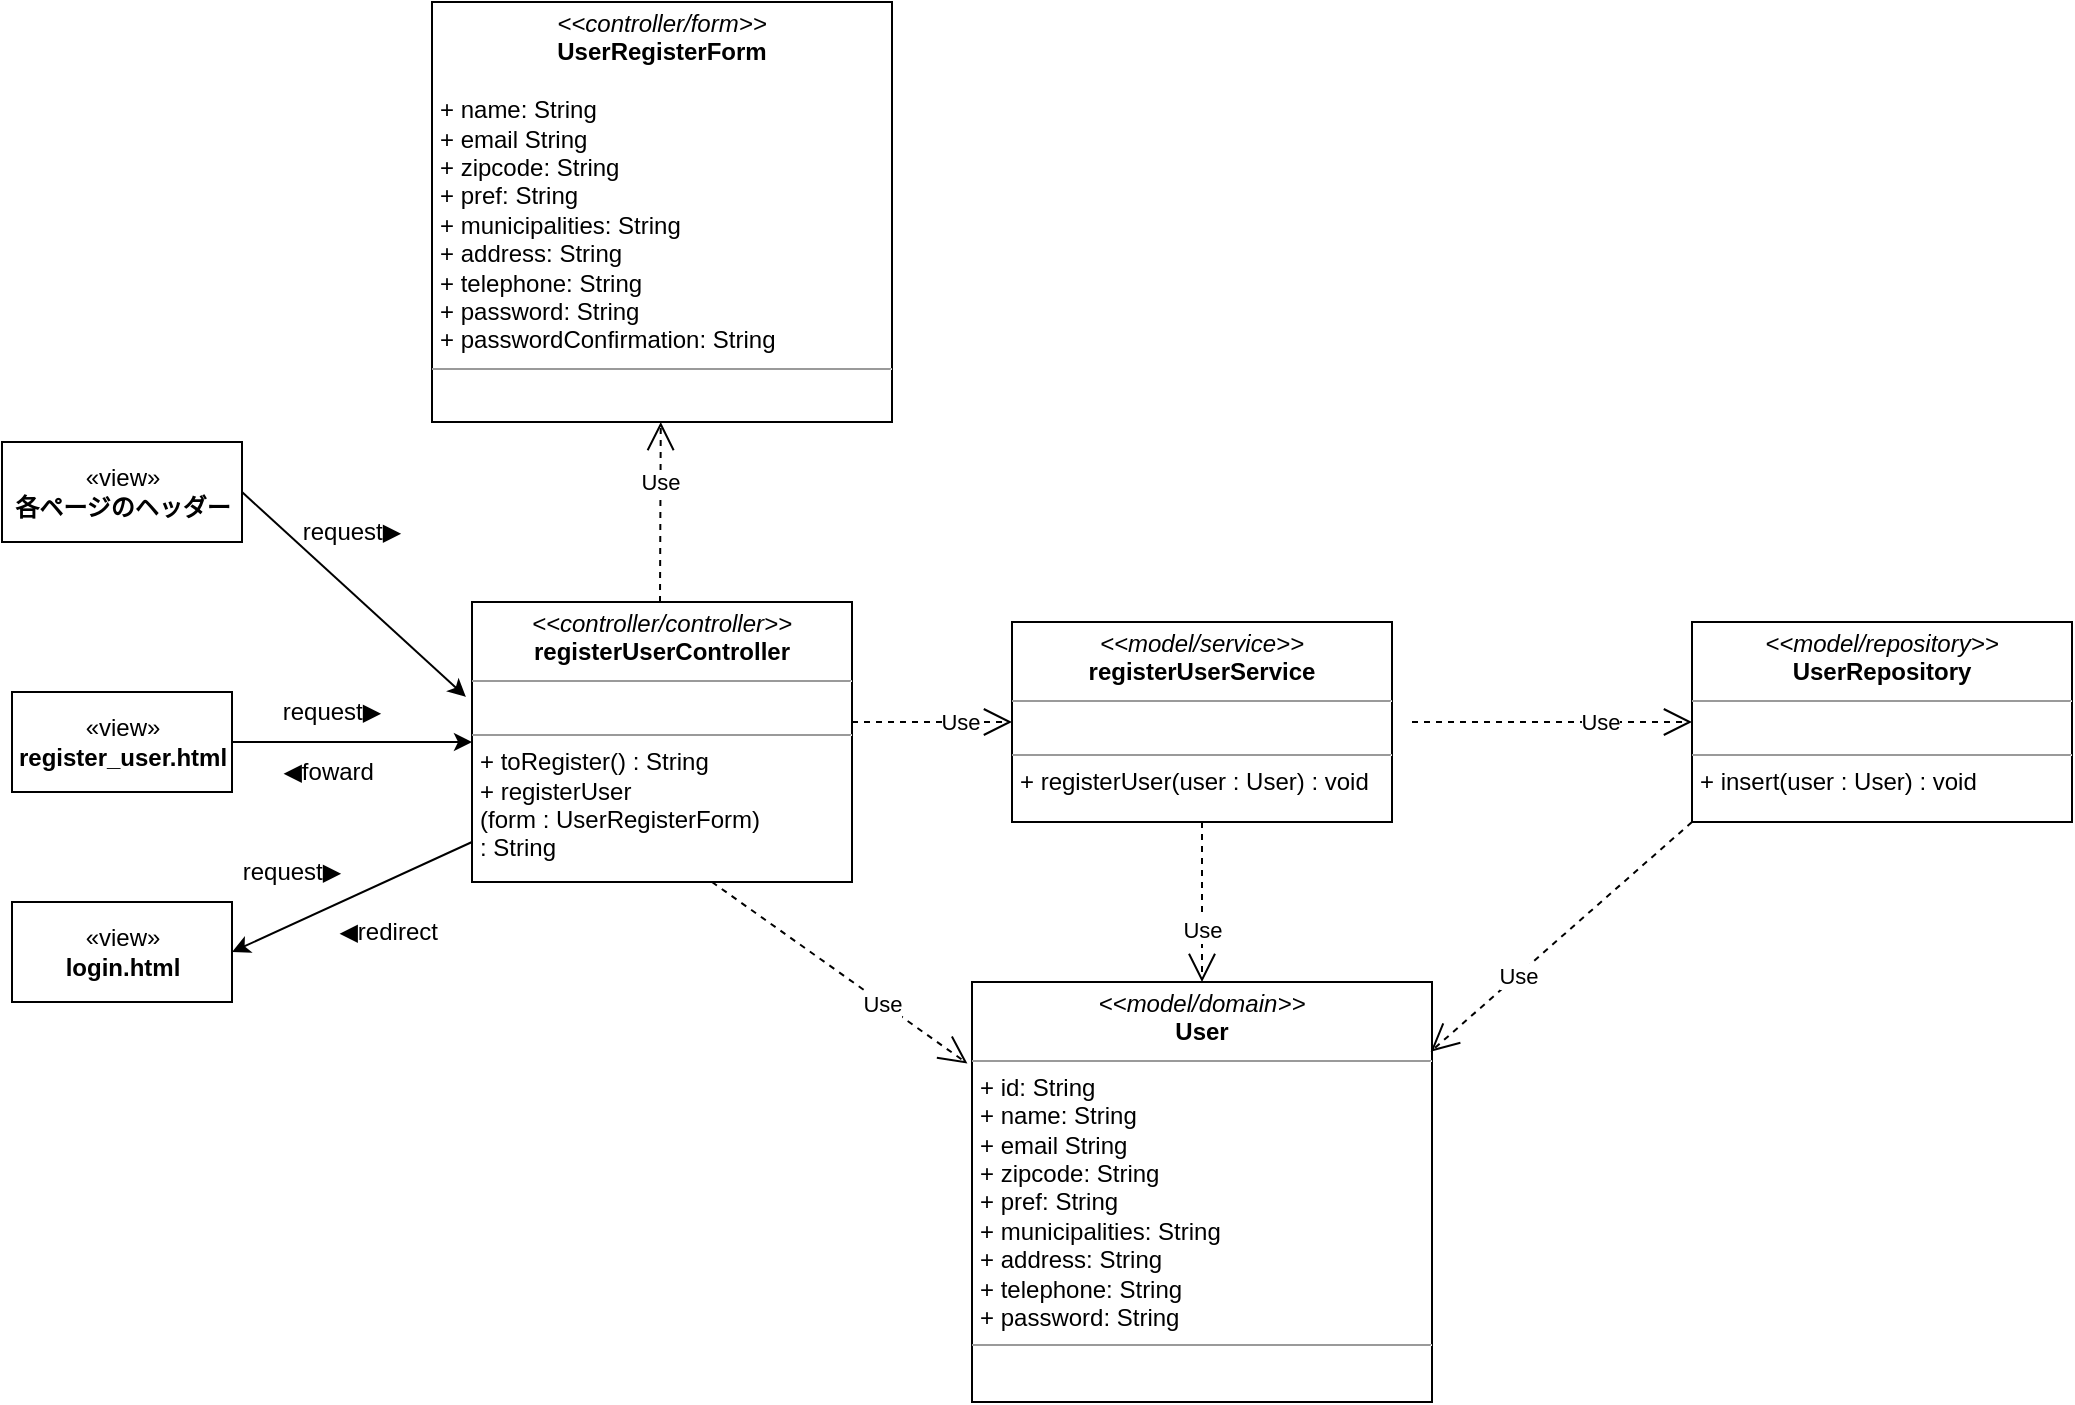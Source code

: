 <mxfile>
    <diagram id="hCsf6tF6MQXf4PN_14Uy" name="ユーザーを登録する">
        <mxGraphModel dx="1132" dy="576" grid="1" gridSize="10" guides="1" tooltips="1" connect="1" arrows="1" fold="1" page="1" pageScale="1" pageWidth="1100" pageHeight="1700" math="0" shadow="0">
            <root>
                <mxCell id="0"/>
                <mxCell id="1" parent="0"/>
                <mxCell id="4Ms2x_f8su-tGgIy9QXu-1" value="&lt;p style=&quot;margin:0px;margin-top:4px;text-align:center;&quot;&gt;&lt;i&gt;&amp;lt;&amp;lt;controller/form&amp;gt;&amp;gt;&lt;/i&gt;&lt;br&gt;&lt;b&gt;UserRegisterForm&lt;/b&gt;&lt;/p&gt;&lt;p style=&quot;margin:0px;margin-left:4px;&quot;&gt;&lt;br&gt;+ name: String&lt;/p&gt;&lt;p style=&quot;margin:0px;margin-left:4px;&quot;&gt;+ email String&lt;br&gt;&lt;/p&gt;&lt;p style=&quot;margin:0px;margin-left:4px;&quot;&gt;+ zipcode: String&lt;br&gt;&lt;/p&gt;&lt;p style=&quot;margin:0px;margin-left:4px;&quot;&gt;+ pref: String&lt;br&gt;&lt;/p&gt;&lt;p style=&quot;margin:0px;margin-left:4px;&quot;&gt;+ municipalities&lt;span style=&quot;background-color: initial;&quot;&gt;: String&lt;/span&gt;&lt;/p&gt;&lt;p style=&quot;margin:0px;margin-left:4px;&quot;&gt;+ address: String&lt;br&gt;&lt;/p&gt;&lt;p style=&quot;margin:0px;margin-left:4px;&quot;&gt;+ telephone: String&lt;br&gt;&lt;/p&gt;&lt;p style=&quot;margin:0px;margin-left:4px;&quot;&gt;+ password: String&lt;br&gt;&lt;/p&gt;&lt;p style=&quot;margin:0px;margin-left:4px;&quot;&gt;+ passwordConfirmation: String&lt;br&gt;&lt;/p&gt;&lt;hr size=&quot;1&quot;&gt;&lt;p style=&quot;margin:0px;margin-left:4px;&quot;&gt;&lt;br&gt;&lt;/p&gt;" style="verticalAlign=top;align=left;overflow=fill;fontSize=12;fontFamily=Helvetica;html=1;" parent="1" vertex="1">
                    <mxGeometry x="220" y="200" width="230" height="210" as="geometry"/>
                </mxCell>
                <mxCell id="4" value="Use" style="endArrow=open;endSize=12;dashed=1;html=1;" parent="1" edge="1">
                    <mxGeometry x="0.333" width="160" relative="1" as="geometry">
                        <mxPoint x="334" y="500" as="sourcePoint"/>
                        <mxPoint x="334.38" y="410" as="targetPoint"/>
                        <mxPoint as="offset"/>
                    </mxGeometry>
                </mxCell>
                <mxCell id="5" value="&lt;p style=&quot;margin:0px;margin-top:4px;text-align:center;&quot;&gt;&lt;i&gt;&amp;lt;&amp;lt;controller/controller&amp;gt;&amp;gt;&lt;/i&gt;&lt;br&gt;&lt;b&gt;registerUserController&lt;/b&gt;&lt;/p&gt;&lt;hr size=&quot;1&quot;&gt;&lt;p style=&quot;margin:0px;margin-left:4px;&quot;&gt;&lt;br&gt;&lt;/p&gt;&lt;hr size=&quot;1&quot;&gt;&lt;p style=&quot;margin:0px;margin-left:4px;&quot;&gt;+ toRegister() : String&lt;br&gt;&lt;/p&gt;&lt;p style=&quot;margin:0px;margin-left:4px;&quot;&gt;+ registerUser&lt;/p&gt;&lt;p style=&quot;margin:0px;margin-left:4px;&quot;&gt;(form : UserRegisterForm)&lt;/p&gt;&lt;p style=&quot;margin:0px;margin-left:4px;&quot;&gt;: String&lt;/p&gt;" style="verticalAlign=top;align=left;overflow=fill;fontSize=12;fontFamily=Helvetica;html=1;" parent="1" vertex="1">
                    <mxGeometry x="240" y="500" width="190" height="140" as="geometry"/>
                </mxCell>
                <mxCell id="7" value="«view»&lt;br&gt;&lt;b&gt;register_user.html&lt;/b&gt;" style="html=1;" parent="1" vertex="1">
                    <mxGeometry x="10" y="545" width="110" height="50" as="geometry"/>
                </mxCell>
                <mxCell id="8" value="«view»&lt;br&gt;&lt;b&gt;login.html&lt;/b&gt;" style="html=1;" parent="1" vertex="1">
                    <mxGeometry x="10" y="650" width="110" height="50" as="geometry"/>
                </mxCell>
                <mxCell id="9" value="" style="endArrow=classic;html=1;entryX=-0.016;entryY=0.339;entryDx=0;entryDy=0;entryPerimeter=0;exitX=1;exitY=0.5;exitDx=0;exitDy=0;" parent="1" source="8UTA7xTuY0LFzmmmRefR-28" target="5" edge="1">
                    <mxGeometry width="50" height="50" relative="1" as="geometry">
                        <mxPoint x="120" y="420" as="sourcePoint"/>
                        <mxPoint x="170" y="370" as="targetPoint"/>
                    </mxGeometry>
                </mxCell>
                <mxCell id="11" value="request▶" style="text;html=1;strokeColor=none;fillColor=none;align=center;verticalAlign=middle;whiteSpace=wrap;rounded=0;" parent="1" vertex="1">
                    <mxGeometry x="150" y="450" width="60" height="30" as="geometry"/>
                </mxCell>
                <mxCell id="12" value="" style="endArrow=classic;html=1;entryX=0;entryY=0.5;entryDx=0;entryDy=0;exitX=1;exitY=0.5;exitDx=0;exitDy=0;" parent="1" source="7" target="5" edge="1">
                    <mxGeometry width="50" height="50" relative="1" as="geometry">
                        <mxPoint x="121.52" y="550" as="sourcePoint"/>
                        <mxPoint x="238.48" y="670.68" as="targetPoint"/>
                    </mxGeometry>
                </mxCell>
                <mxCell id="13" value="◀foward&amp;nbsp;" style="text;html=1;strokeColor=none;fillColor=none;align=center;verticalAlign=middle;whiteSpace=wrap;rounded=0;" parent="1" vertex="1">
                    <mxGeometry x="140" y="570" width="60" height="30" as="geometry"/>
                </mxCell>
                <mxCell id="14" value="request▶" style="text;html=1;strokeColor=none;fillColor=none;align=center;verticalAlign=middle;whiteSpace=wrap;rounded=0;" parent="1" vertex="1">
                    <mxGeometry x="140" y="540" width="60" height="30" as="geometry"/>
                </mxCell>
                <mxCell id="15" value="" style="endArrow=classic;html=1;entryX=1;entryY=0.5;entryDx=0;entryDy=0;" parent="1" target="8" edge="1">
                    <mxGeometry width="50" height="50" relative="1" as="geometry">
                        <mxPoint x="240" y="620" as="sourcePoint"/>
                        <mxPoint x="356.96" y="740.68" as="targetPoint"/>
                    </mxGeometry>
                </mxCell>
                <mxCell id="16" value="◀redirect&amp;nbsp;" style="text;html=1;strokeColor=none;fillColor=none;align=center;verticalAlign=middle;whiteSpace=wrap;rounded=0;" parent="1" vertex="1">
                    <mxGeometry x="170" y="650" width="60" height="30" as="geometry"/>
                </mxCell>
                <mxCell id="18" value="&lt;p style=&quot;margin:0px;margin-top:4px;text-align:center;&quot;&gt;&lt;i&gt;&amp;lt;&amp;lt;model/service&amp;gt;&amp;gt;&lt;/i&gt;&lt;br&gt;&lt;b&gt;registerUserService&lt;/b&gt;&lt;/p&gt;&lt;hr size=&quot;1&quot;&gt;&lt;p style=&quot;margin:0px;margin-left:4px;&quot;&gt;&lt;br&gt;&lt;/p&gt;&lt;hr size=&quot;1&quot;&gt;&lt;p style=&quot;margin:0px;margin-left:4px;&quot;&gt;+ registerUser(user : User)&amp;nbsp;&lt;span style=&quot;background-color: initial;&quot;&gt;: void&lt;/span&gt;&lt;/p&gt;&lt;p style=&quot;margin:0px;margin-left:4px;&quot;&gt;&lt;span style=&quot;background-color: initial;&quot;&gt;&lt;br&gt;&lt;/span&gt;&lt;/p&gt;" style="verticalAlign=top;align=left;overflow=fill;fontSize=12;fontFamily=Helvetica;html=1;" parent="1" vertex="1">
                    <mxGeometry x="510" y="510" width="190" height="100" as="geometry"/>
                </mxCell>
                <mxCell id="8UTA7xTuY0LFzmmmRefR-19" value="Use" style="endArrow=open;endSize=12;dashed=1;html=1;" parent="1" target="18" edge="1">
                    <mxGeometry x="0.333" width="160" relative="1" as="geometry">
                        <mxPoint x="430" y="560" as="sourcePoint"/>
                        <mxPoint x="430.38" y="480" as="targetPoint"/>
                        <mxPoint as="offset"/>
                    </mxGeometry>
                </mxCell>
                <mxCell id="8UTA7xTuY0LFzmmmRefR-20" value="&lt;p style=&quot;margin:0px;margin-top:4px;text-align:center;&quot;&gt;&lt;i&gt;&amp;lt;&amp;lt;model/domain&amp;gt;&amp;gt;&lt;/i&gt;&lt;br&gt;&lt;b&gt;User&lt;/b&gt;&lt;/p&gt;&lt;hr size=&quot;1&quot;&gt;&lt;p style=&quot;margin:0px;margin-left:4px;&quot;&gt;+ id: String&lt;br&gt;+ name: String&lt;/p&gt;&lt;p style=&quot;margin:0px;margin-left:4px;&quot;&gt;+ email String&lt;br&gt;&lt;/p&gt;&lt;p style=&quot;margin:0px;margin-left:4px;&quot;&gt;+ zipcode: String&lt;br&gt;&lt;/p&gt;&lt;p style=&quot;margin:0px;margin-left:4px;&quot;&gt;+ pref: String&lt;br&gt;&lt;/p&gt;&lt;p style=&quot;margin:0px;margin-left:4px;&quot;&gt;+ municipalities&lt;span style=&quot;background-color: initial;&quot;&gt;: String&lt;/span&gt;&lt;/p&gt;&lt;p style=&quot;margin:0px;margin-left:4px;&quot;&gt;+ address: String&lt;br&gt;&lt;/p&gt;&lt;p style=&quot;margin:0px;margin-left:4px;&quot;&gt;+ telephone: String&lt;br&gt;&lt;/p&gt;&lt;p style=&quot;margin:0px;margin-left:4px;&quot;&gt;+ password: String&lt;/p&gt;&lt;hr size=&quot;1&quot;&gt;&lt;p style=&quot;margin:0px;margin-left:4px;&quot;&gt;&lt;br&gt;&lt;/p&gt;" style="verticalAlign=top;align=left;overflow=fill;fontSize=12;fontFamily=Helvetica;html=1;" parent="1" vertex="1">
                    <mxGeometry x="490" y="690" width="230" height="210" as="geometry"/>
                </mxCell>
                <mxCell id="8UTA7xTuY0LFzmmmRefR-21" value="Use" style="endArrow=open;endSize=12;dashed=1;html=1;entryX=0.5;entryY=0;entryDx=0;entryDy=0;" parent="1" target="8UTA7xTuY0LFzmmmRefR-20" edge="1">
                    <mxGeometry x="0.333" width="160" relative="1" as="geometry">
                        <mxPoint x="605" y="610" as="sourcePoint"/>
                        <mxPoint x="685" y="610" as="targetPoint"/>
                        <mxPoint as="offset"/>
                    </mxGeometry>
                </mxCell>
                <mxCell id="8UTA7xTuY0LFzmmmRefR-22" value="Use" style="endArrow=open;endSize=12;dashed=1;html=1;entryX=-0.01;entryY=0.194;entryDx=0;entryDy=0;entryPerimeter=0;" parent="1" target="8UTA7xTuY0LFzmmmRefR-20" edge="1">
                    <mxGeometry x="0.333" width="160" relative="1" as="geometry">
                        <mxPoint x="360" y="640" as="sourcePoint"/>
                        <mxPoint x="440" y="640" as="targetPoint"/>
                        <mxPoint as="offset"/>
                    </mxGeometry>
                </mxCell>
                <mxCell id="8UTA7xTuY0LFzmmmRefR-24" value="&lt;p style=&quot;margin:0px;margin-top:4px;text-align:center;&quot;&gt;&lt;i&gt;&amp;lt;&amp;lt;model/repository&amp;gt;&amp;gt;&lt;/i&gt;&lt;br&gt;&lt;b&gt;UserRepository&lt;/b&gt;&lt;/p&gt;&lt;hr size=&quot;1&quot;&gt;&lt;p style=&quot;margin:0px;margin-left:4px;&quot;&gt;&lt;br&gt;&lt;/p&gt;&lt;hr size=&quot;1&quot;&gt;&lt;p style=&quot;margin:0px;margin-left:4px;&quot;&gt;+ insert(user : User) : void&lt;/p&gt;&lt;p style=&quot;margin:0px;margin-left:4px;&quot;&gt;&lt;span style=&quot;background-color: initial;&quot;&gt;&lt;br&gt;&lt;/span&gt;&lt;/p&gt;" style="verticalAlign=top;align=left;overflow=fill;fontSize=12;fontFamily=Helvetica;html=1;" parent="1" vertex="1">
                    <mxGeometry x="850" y="510" width="190" height="100" as="geometry"/>
                </mxCell>
                <mxCell id="8UTA7xTuY0LFzmmmRefR-25" value="Use" style="endArrow=open;endSize=12;dashed=1;html=1;entryX=0;entryY=0.5;entryDx=0;entryDy=0;" parent="1" target="8UTA7xTuY0LFzmmmRefR-24" edge="1">
                    <mxGeometry x="0.333" width="160" relative="1" as="geometry">
                        <mxPoint x="710" y="560" as="sourcePoint"/>
                        <mxPoint x="790" y="560" as="targetPoint"/>
                        <mxPoint as="offset"/>
                    </mxGeometry>
                </mxCell>
                <mxCell id="8UTA7xTuY0LFzmmmRefR-26" value="Use" style="endArrow=open;endSize=12;dashed=1;html=1;entryX=0.997;entryY=0.166;entryDx=0;entryDy=0;entryPerimeter=0;" parent="1" target="8UTA7xTuY0LFzmmmRefR-20" edge="1">
                    <mxGeometry x="0.333" width="160" relative="1" as="geometry">
                        <mxPoint x="850" y="610" as="sourcePoint"/>
                        <mxPoint x="990" y="610" as="targetPoint"/>
                        <mxPoint as="offset"/>
                    </mxGeometry>
                </mxCell>
                <mxCell id="8UTA7xTuY0LFzmmmRefR-27" value="request▶" style="text;html=1;strokeColor=none;fillColor=none;align=center;verticalAlign=middle;whiteSpace=wrap;rounded=0;" parent="1" vertex="1">
                    <mxGeometry x="120" y="620" width="60" height="30" as="geometry"/>
                </mxCell>
                <mxCell id="8UTA7xTuY0LFzmmmRefR-28" value="«view»&lt;br&gt;&lt;b&gt;各ページのヘッダー&lt;/b&gt;" style="html=1;" parent="1" vertex="1">
                    <mxGeometry x="5" y="420" width="120" height="50" as="geometry"/>
                </mxCell>
            </root>
        </mxGraphModel>
    </diagram>
    <diagram id="z_uwRAUaSV2Y-FsV1Sdp" name="ログイン・ログアウト">
        <mxGraphModel dx="729" dy="551" grid="1" gridSize="10" guides="1" tooltips="1" connect="1" arrows="1" fold="1" page="1" pageScale="1" pageWidth="1100" pageHeight="1700" math="0" shadow="0">
            <root>
                <mxCell id="0"/>
                <mxCell id="1" parent="0"/>
                <mxCell id="SPukITeQzUnBjmoeDowV-1" value="&lt;p style=&quot;margin:0px;margin-top:4px;text-align:center;&quot;&gt;&lt;i&gt;&amp;lt;&amp;lt;controller/controller&amp;gt;&amp;gt;&lt;/i&gt;&lt;br&gt;&lt;b&gt;LoginUserController&lt;/b&gt;&lt;/p&gt;&lt;hr size=&quot;1&quot;&gt;&lt;p style=&quot;margin:0px;margin-left:4px;&quot;&gt;&lt;br&gt;&lt;/p&gt;&lt;hr size=&quot;1&quot;&gt;&lt;p style=&quot;margin:0px;margin-left:4px;&quot;&gt;+ toLogin() : String&lt;br&gt;&lt;/p&gt;&lt;p style=&quot;margin:0px;margin-left:4px;&quot;&gt;+ loginUser(form : LoginUserForm) : String&lt;br style=&quot;border-color: var(--border-color);&quot;&gt;+ logoutUser() : String&lt;br style=&quot;border-color: var(--border-color);&quot;&gt;&lt;/p&gt;" style="verticalAlign=top;align=left;overflow=fill;fontSize=12;fontFamily=Helvetica;html=1;" vertex="1" parent="1">
                    <mxGeometry x="420" y="370" width="250" height="120" as="geometry"/>
                </mxCell>
                <mxCell id="3Gz_Q9AHqOJSfO7-fI7V-1" value="&lt;p style=&quot;margin:0px;margin-top:4px;text-align:center;&quot;&gt;&lt;i&gt;&amp;lt;&amp;lt;model/service&amp;gt;&amp;gt;&lt;/i&gt;&lt;br&gt;&lt;b&gt;LoginUserService&lt;/b&gt;&lt;/p&gt;&lt;hr size=&quot;1&quot;&gt;&lt;p style=&quot;margin:0px;margin-left:4px;&quot;&gt;&lt;br&gt;&lt;/p&gt;&lt;hr size=&quot;1&quot;&gt;&lt;p style=&quot;margin:0px;margin-left:4px;&quot;&gt;+ loginUser&lt;/p&gt;&lt;p style=&quot;margin:0px;margin-left:4px;&quot;&gt;(email : String, password : String)&lt;/p&gt;&lt;p style=&quot;margin:0px;margin-left:4px;&quot;&gt;: User&lt;br&gt;&lt;/p&gt;" style="verticalAlign=top;align=left;overflow=fill;fontSize=12;fontFamily=Helvetica;html=1;" vertex="1" parent="1">
                    <mxGeometry x="780" y="360" width="190" height="140" as="geometry"/>
                </mxCell>
                <mxCell id="pNznqkDidi4IAPiYyyEG-2" value="&lt;p style=&quot;margin:0px;margin-top:4px;text-align:center;&quot;&gt;&lt;i&gt;&amp;lt;&amp;lt;model/domain&amp;gt;&amp;gt;&lt;/i&gt;&lt;br&gt;&lt;b&gt;User&lt;/b&gt;&lt;/p&gt;&lt;hr size=&quot;1&quot;&gt;&lt;p style=&quot;margin:0px;margin-left:4px;&quot;&gt;+ id: String&lt;br&gt;+ name: String&lt;/p&gt;&lt;p style=&quot;margin:0px;margin-left:4px;&quot;&gt;+ email String&lt;br&gt;&lt;/p&gt;&lt;p style=&quot;margin:0px;margin-left:4px;&quot;&gt;+ zipcode: String&lt;br&gt;&lt;/p&gt;&lt;p style=&quot;margin:0px;margin-left:4px;&quot;&gt;+ pref: String&lt;br&gt;&lt;/p&gt;&lt;p style=&quot;margin:0px;margin-left:4px;&quot;&gt;+ municipalities&lt;span style=&quot;background-color: initial;&quot;&gt;: String&lt;/span&gt;&lt;/p&gt;&lt;p style=&quot;margin:0px;margin-left:4px;&quot;&gt;+ address: String&lt;br&gt;&lt;/p&gt;&lt;p style=&quot;margin:0px;margin-left:4px;&quot;&gt;+ telephone: String&lt;br&gt;&lt;/p&gt;&lt;p style=&quot;margin:0px;margin-left:4px;&quot;&gt;+ password: String&lt;/p&gt;&lt;hr size=&quot;1&quot;&gt;&lt;p style=&quot;margin:0px;margin-left:4px;&quot;&gt;&lt;br&gt;&lt;/p&gt;" style="verticalAlign=top;align=left;overflow=fill;fontSize=12;fontFamily=Helvetica;html=1;" vertex="1" parent="1">
                    <mxGeometry x="750" y="570" width="230" height="210" as="geometry"/>
                </mxCell>
                <mxCell id="pNznqkDidi4IAPiYyyEG-3" value="Use" style="endArrow=open;endSize=12;dashed=1;html=1;entryX=0.5;entryY=0;entryDx=0;entryDy=0;" edge="1" parent="1" target="pNznqkDidi4IAPiYyyEG-2">
                    <mxGeometry x="0.333" width="160" relative="1" as="geometry">
                        <mxPoint x="865" y="500" as="sourcePoint"/>
                        <mxPoint x="945" y="500" as="targetPoint"/>
                        <mxPoint as="offset"/>
                    </mxGeometry>
                </mxCell>
                <mxCell id="pNznqkDidi4IAPiYyyEG-4" value="&lt;p style=&quot;margin:0px;margin-top:4px;text-align:center;&quot;&gt;&lt;i&gt;&amp;lt;&amp;lt;model/repository&amp;gt;&amp;gt;&lt;/i&gt;&lt;br&gt;&lt;b&gt;LoginUserRepository&lt;/b&gt;&lt;/p&gt;&lt;hr size=&quot;1&quot;&gt;&lt;p style=&quot;margin:0px;margin-left:4px;&quot;&gt;&lt;br&gt;&lt;/p&gt;&lt;hr size=&quot;1&quot;&gt;&lt;p style=&quot;margin:0px;margin-left:4px;&quot;&gt;+ findByEmail(String : email) : User&amp;nbsp;&lt;/p&gt;&lt;p style=&quot;margin:0px;margin-left:4px;&quot;&gt;&lt;span style=&quot;background-color: initial;&quot;&gt;&lt;br&gt;&lt;/span&gt;&lt;/p&gt;" style="verticalAlign=top;align=left;overflow=fill;fontSize=12;fontFamily=Helvetica;html=1;" vertex="1" parent="1">
                    <mxGeometry x="1090" y="400" width="200" height="100" as="geometry"/>
                </mxCell>
                <mxCell id="pNznqkDidi4IAPiYyyEG-5" value="Use" style="endArrow=open;endSize=12;dashed=1;html=1;entryX=0;entryY=0.5;entryDx=0;entryDy=0;" edge="1" parent="1" target="pNznqkDidi4IAPiYyyEG-4">
                    <mxGeometry x="0.333" width="160" relative="1" as="geometry">
                        <mxPoint x="970" y="450" as="sourcePoint"/>
                        <mxPoint x="1050" y="450" as="targetPoint"/>
                        <mxPoint as="offset"/>
                    </mxGeometry>
                </mxCell>
                <mxCell id="pNznqkDidi4IAPiYyyEG-6" value="Use" style="endArrow=open;endSize=12;dashed=1;html=1;entryX=0.997;entryY=0.166;entryDx=0;entryDy=0;entryPerimeter=0;" edge="1" parent="1" target="pNznqkDidi4IAPiYyyEG-2">
                    <mxGeometry x="0.333" width="160" relative="1" as="geometry">
                        <mxPoint x="1110" y="500" as="sourcePoint"/>
                        <mxPoint x="1250" y="500" as="targetPoint"/>
                        <mxPoint as="offset"/>
                    </mxGeometry>
                </mxCell>
                <mxCell id="bgAxrAxF6bOy2kZtNWTT-2" value="&lt;p style=&quot;margin:0px;margin-top:4px;text-align:center;&quot;&gt;&lt;i&gt;&amp;lt;&amp;lt;controller/form&amp;gt;&amp;gt;&lt;/i&gt;&lt;br&gt;&lt;b&gt;LoginUserForm&lt;/b&gt;&lt;/p&gt;&lt;p style=&quot;margin:0px;margin-left:4px;&quot;&gt;+ email String&lt;/p&gt;&lt;p style=&quot;margin:0px;margin-left:4px;&quot;&gt;+ password: String&lt;/p&gt;&lt;hr size=&quot;1&quot;&gt;&lt;p style=&quot;margin:0px;margin-left:4px;&quot;&gt;&lt;br&gt;&lt;/p&gt;" style="verticalAlign=top;align=left;overflow=fill;fontSize=12;fontFamily=Helvetica;html=1;" vertex="1" parent="1">
                    <mxGeometry x="430" y="200" width="230" height="90" as="geometry"/>
                </mxCell>
                <mxCell id="bgAxrAxF6bOy2kZtNWTT-3" value="Use" style="endArrow=open;endSize=12;dashed=1;html=1;entryX=-0.009;entryY=0.574;entryDx=0;entryDy=0;entryPerimeter=0;exitX=1.002;exitY=0.573;exitDx=0;exitDy=0;exitPerimeter=0;" edge="1" parent="1" source="SPukITeQzUnBjmoeDowV-1" target="3Gz_Q9AHqOJSfO7-fI7V-1">
                    <mxGeometry x="0.333" width="160" relative="1" as="geometry">
                        <mxPoint x="680" y="449" as="sourcePoint"/>
                        <mxPoint x="610" y="520" as="targetPoint"/>
                        <mxPoint as="offset"/>
                    </mxGeometry>
                </mxCell>
                <mxCell id="bgAxrAxF6bOy2kZtNWTT-4" value="Use" style="endArrow=open;endSize=12;dashed=1;html=1;entryX=-0.009;entryY=0.202;entryDx=0;entryDy=0;entryPerimeter=0;" edge="1" parent="1" target="pNznqkDidi4IAPiYyyEG-2">
                    <mxGeometry x="0.333" width="160" relative="1" as="geometry">
                        <mxPoint x="610" y="489.82" as="sourcePoint"/>
                        <mxPoint x="780.76" y="489.0" as="targetPoint"/>
                        <mxPoint as="offset"/>
                    </mxGeometry>
                </mxCell>
                <mxCell id="bgAxrAxF6bOy2kZtNWTT-5" value="Use" style="endArrow=open;endSize=12;dashed=1;html=1;entryX=0.5;entryY=1;entryDx=0;entryDy=0;exitX=0.5;exitY=0;exitDx=0;exitDy=0;" edge="1" parent="1" source="SPukITeQzUnBjmoeDowV-1" target="bgAxrAxF6bOy2kZtNWTT-2">
                    <mxGeometry x="0.333" width="160" relative="1" as="geometry">
                        <mxPoint x="510" y="370.82" as="sourcePoint"/>
                        <mxPoint x="680.76" y="370.0" as="targetPoint"/>
                        <mxPoint as="offset"/>
                    </mxGeometry>
                </mxCell>
                <mxCell id="km9FfFZFBKDmcT64TDUw-1" value="«view»&lt;br&gt;&lt;b&gt;login.html&lt;/b&gt;" style="html=1;" vertex="1" parent="1">
                    <mxGeometry x="170" y="405" width="110" height="50" as="geometry"/>
                </mxCell>
                <mxCell id="iLPtzqn_bICxKUSavDyN-1" value="" style="endArrow=classic;html=1;entryX=0;entryY=0.5;entryDx=0;entryDy=0;exitX=1;exitY=0.5;exitDx=0;exitDy=0;" edge="1" parent="1" source="km9FfFZFBKDmcT64TDUw-1" target="SPukITeQzUnBjmoeDowV-1">
                    <mxGeometry width="50" height="50" relative="1" as="geometry">
                        <mxPoint x="280" y="450" as="sourcePoint"/>
                        <mxPoint x="330" y="400" as="targetPoint"/>
                    </mxGeometry>
                </mxCell>
                <mxCell id="WTx3QQXEu0KpKQ42J32N-1" value="request▶" style="text;html=1;strokeColor=none;fillColor=none;align=center;verticalAlign=middle;whiteSpace=wrap;rounded=0;" vertex="1" parent="1">
                    <mxGeometry x="315" y="390" width="60" height="30" as="geometry"/>
                </mxCell>
                <mxCell id="9m2kczqD2iq_hBECpsCM-1" value="◀redirect　or foward&amp;nbsp;" style="text;html=1;strokeColor=none;fillColor=none;align=center;verticalAlign=middle;whiteSpace=wrap;rounded=0;" vertex="1" parent="1">
                    <mxGeometry x="280" y="435" width="130" height="30" as="geometry"/>
                </mxCell>
                <mxCell id="D6zhAtanMzHJ33CaP3Uh-1" value="«view»&lt;br&gt;&lt;b&gt;各ページのヘッダー&lt;/b&gt;" style="html=1;" vertex="1" parent="1">
                    <mxGeometry x="165" y="290" width="120" height="50" as="geometry"/>
                </mxCell>
                <mxCell id="D6zhAtanMzHJ33CaP3Uh-2" value="" style="endArrow=classic;html=1;entryX=0;entryY=0;entryDx=0;entryDy=0;exitX=1;exitY=0.5;exitDx=0;exitDy=0;" edge="1" parent="1" target="SPukITeQzUnBjmoeDowV-1">
                    <mxGeometry width="50" height="50" relative="1" as="geometry">
                        <mxPoint x="285" y="314.5" as="sourcePoint"/>
                        <mxPoint x="425" y="314.5" as="targetPoint"/>
                    </mxGeometry>
                </mxCell>
                <mxCell id="D6zhAtanMzHJ33CaP3Uh-4" value="request▶" style="text;html=1;strokeColor=none;fillColor=none;align=center;verticalAlign=middle;whiteSpace=wrap;rounded=0;" vertex="1" parent="1">
                    <mxGeometry x="320" y="300" width="60" height="30" as="geometry"/>
                </mxCell>
            </root>
        </mxGraphModel>
    </diagram>
    <diagram id="fIVvH5LhFiyCRzY7tRsK" name="商品一覧">
        <mxGraphModel dx="2541" dy="678" grid="1" gridSize="10" guides="1" tooltips="1" connect="1" arrows="1" fold="1" page="1" pageScale="1" pageWidth="850" pageHeight="1100" math="0" shadow="0">
            <root>
                <mxCell id="0"/>
                <mxCell id="1" parent="0"/>
                <mxCell id="vLRi5xVCp0dCwMK3tcNp-1" value="&lt;p style=&quot;margin:0px;margin-top:4px;text-align:center;&quot;&gt;&lt;i&gt;&amp;lt;&amp;lt;controller/controller&amp;gt;&amp;gt;&lt;/i&gt;&lt;br&gt;ShowItemListController&lt;/p&gt;&lt;hr size=&quot;1&quot;&gt;&lt;p style=&quot;margin:0px;margin-left:4px;&quot;&gt;&lt;br&gt;&lt;/p&gt;&lt;hr size=&quot;1&quot;&gt;&lt;p style=&quot;margin:0px;margin-left:4px;&quot;&gt;+ showItemList(name:String) : String&lt;br&gt;&lt;/p&gt;" style="verticalAlign=top;align=left;overflow=fill;fontSize=12;fontFamily=Helvetica;html=1;" parent="1" vertex="1">
                    <mxGeometry x="-320" y="290" width="210" height="140" as="geometry"/>
                </mxCell>
                <mxCell id="vLRi5xVCp0dCwMK3tcNp-3" value="&lt;p style=&quot;margin:0px;margin-top:4px;text-align:center;&quot;&gt;&lt;i&gt;&amp;lt;&amp;lt;model/domain&amp;gt;&amp;gt;&lt;/i&gt;&lt;br&gt;Item&lt;/p&gt;&lt;hr size=&quot;1&quot;&gt;&lt;p style=&quot;margin:0px;margin-left:4px;&quot;&gt;&lt;br&gt;&lt;/p&gt;&lt;hr size=&quot;1&quot;&gt;&lt;p style=&quot;margin:0px;margin-left:4px;&quot;&gt;&lt;br&gt;&lt;/p&gt;" style="verticalAlign=top;align=left;overflow=fill;fontSize=12;fontFamily=Helvetica;html=1;" parent="1" vertex="1">
                    <mxGeometry x="-50" y="560" width="190" height="90" as="geometry"/>
                </mxCell>
                <mxCell id="vLRi5xVCp0dCwMK3tcNp-4" value="&lt;p style=&quot;margin:0px;margin-top:4px;text-align:center;&quot;&gt;&lt;i&gt;&amp;lt;&amp;lt;model/service&amp;gt;&amp;gt;&lt;/i&gt;&lt;br&gt;ShowItemListService&lt;/p&gt;&lt;hr size=&quot;1&quot;&gt;&lt;p style=&quot;margin:0px;margin-left:4px;&quot;&gt;&lt;br&gt;&lt;/p&gt;&lt;hr size=&quot;1&quot;&gt;&lt;p style=&quot;margin:0px;margin-left:4px;&quot;&gt;+ showItemList(name:String) : List&amp;lt;Item&amp;gt;&lt;/p&gt;" style="verticalAlign=top;align=left;overflow=fill;fontSize=12;fontFamily=Helvetica;html=1;" parent="1" vertex="1">
                    <mxGeometry x="-70" y="290" width="230" height="140" as="geometry"/>
                </mxCell>
                <mxCell id="vLRi5xVCp0dCwMK3tcNp-5" value="&lt;p style=&quot;margin:0px;margin-top:4px;text-align:center;&quot;&gt;&lt;i&gt;&amp;lt;&amp;lt;model/repository&amp;gt;&amp;gt;&lt;/i&gt;&lt;br&gt;ItemRepository&lt;/p&gt;&lt;hr size=&quot;1&quot;&gt;&lt;p style=&quot;margin:0px;margin-left:4px;&quot;&gt;&lt;br&gt;&lt;/p&gt;&lt;hr size=&quot;1&quot;&gt;&lt;p style=&quot;margin:0px;margin-left:4px;&quot;&gt;+ findAll() : List&amp;lt;Item&amp;gt;&lt;/p&gt;&lt;p style=&quot;margin:0px;margin-left:4px;&quot;&gt;+ searchByNameContaining(name:String) : List&amp;lt;Item&amp;gt;&lt;br&gt;&lt;/p&gt;" style="verticalAlign=top;align=left;overflow=fill;fontSize=12;fontFamily=Helvetica;html=1;" parent="1" vertex="1">
                    <mxGeometry x="190" y="290" width="300" height="140" as="geometry"/>
                </mxCell>
                <mxCell id="vLRi5xVCp0dCwMK3tcNp-8" value="" style="html=1;verticalAlign=bottom;endArrow=open;dashed=1;endSize=8;entryX=0;entryY=0.5;entryDx=0;entryDy=0;exitX=1;exitY=0.5;exitDx=0;exitDy=0;" parent="1" source="vLRi5xVCp0dCwMK3tcNp-1" target="vLRi5xVCp0dCwMK3tcNp-4" edge="1">
                    <mxGeometry x="-0.5" y="250" relative="1" as="geometry">
                        <mxPoint x="-100" y="360" as="sourcePoint"/>
                        <mxPoint x="200" y="600" as="targetPoint"/>
                        <mxPoint as="offset"/>
                    </mxGeometry>
                </mxCell>
                <mxCell id="vLRi5xVCp0dCwMK3tcNp-9" value="" style="html=1;verticalAlign=bottom;endArrow=open;dashed=1;endSize=8;exitX=0.5;exitY=1;exitDx=0;exitDy=0;entryX=0.5;entryY=0;entryDx=0;entryDy=0;" parent="1" source="vLRi5xVCp0dCwMK3tcNp-4" target="vLRi5xVCp0dCwMK3tcNp-3" edge="1">
                    <mxGeometry x="-0.5" y="250" relative="1" as="geometry">
                        <mxPoint x="50" y="510" as="sourcePoint"/>
                        <mxPoint x="110" y="510" as="targetPoint"/>
                        <mxPoint as="offset"/>
                    </mxGeometry>
                </mxCell>
                <mxCell id="vLRi5xVCp0dCwMK3tcNp-10" value="" style="html=1;verticalAlign=bottom;endArrow=open;dashed=1;endSize=8;exitX=0.5;exitY=1;exitDx=0;exitDy=0;entryX=0.75;entryY=0;entryDx=0;entryDy=0;" parent="1" source="vLRi5xVCp0dCwMK3tcNp-5" target="vLRi5xVCp0dCwMK3tcNp-3" edge="1">
                    <mxGeometry x="-0.5" y="250" relative="1" as="geometry">
                        <mxPoint x="170" y="470" as="sourcePoint"/>
                        <mxPoint x="230" y="470" as="targetPoint"/>
                        <mxPoint as="offset"/>
                    </mxGeometry>
                </mxCell>
                <mxCell id="vLRi5xVCp0dCwMK3tcNp-11" value="" style="html=1;verticalAlign=bottom;endArrow=open;dashed=1;endSize=8;exitX=0.5;exitY=1;exitDx=0;exitDy=0;entryX=0.25;entryY=0;entryDx=0;entryDy=0;" parent="1" source="vLRi5xVCp0dCwMK3tcNp-1" target="vLRi5xVCp0dCwMK3tcNp-3" edge="1">
                    <mxGeometry x="-0.5" y="250" relative="1" as="geometry">
                        <mxPoint x="-150" y="520" as="sourcePoint"/>
                        <mxPoint x="-90" y="520" as="targetPoint"/>
                        <mxPoint as="offset"/>
                    </mxGeometry>
                </mxCell>
                <mxCell id="tg5Oz6VqBvLKz5tkhmKw-3" value="" style="endArrow=open;endFill=1;endSize=12;html=1;entryX=1;entryY=0.5;entryDx=0;entryDy=0;exitX=0;exitY=0;exitDx=0;exitDy=0;" parent="1" source="vLRi5xVCp0dCwMK3tcNp-1" target="tg5Oz6VqBvLKz5tkhmKw-13" edge="1">
                    <mxGeometry width="160" relative="1" as="geometry">
                        <mxPoint x="-370" y="280" as="sourcePoint"/>
                        <mxPoint x="-320" y="360" as="targetPoint"/>
                    </mxGeometry>
                </mxCell>
                <mxCell id="tg5Oz6VqBvLKz5tkhmKw-4" value="&lt;p style=&quot;margin:0px;margin-top:4px;text-align:center;&quot;&gt;&lt;i&gt;&amp;lt;&amp;lt;view&amp;gt;&amp;gt;&lt;/i&gt;&lt;br&gt;cart_list.html&lt;/p&gt;&lt;hr size=&quot;1&quot;&gt;&lt;p style=&quot;margin:0px;margin-left:4px;&quot;&gt;&lt;br&gt;&lt;/p&gt;&lt;hr size=&quot;1&quot;&gt;&lt;p style=&quot;margin:0px;margin-left:4px;&quot;&gt;&lt;br&gt;&lt;/p&gt;" style="verticalAlign=top;align=left;overflow=fill;fontSize=12;fontFamily=Helvetica;html=1;" parent="1" vertex="1">
                    <mxGeometry x="-610" y="310" width="130" height="50" as="geometry"/>
                </mxCell>
                <mxCell id="tg5Oz6VqBvLKz5tkhmKw-9" value="&lt;p style=&quot;margin:0px;margin-top:4px;text-align:center;&quot;&gt;&lt;i&gt;&amp;lt;&amp;lt;view&amp;gt;&amp;gt;&lt;/i&gt;&lt;br&gt;order_finished.html&lt;/p&gt;&lt;hr size=&quot;1&quot;&gt;&lt;p style=&quot;margin:0px;margin-left:4px;&quot;&gt;&lt;br&gt;&lt;/p&gt;&lt;hr size=&quot;1&quot;&gt;&lt;p style=&quot;margin:0px;margin-left:4px;&quot;&gt;&lt;br&gt;&lt;/p&gt;" style="verticalAlign=top;align=left;overflow=fill;fontSize=12;fontFamily=Helvetica;html=1;" parent="1" vertex="1">
                    <mxGeometry x="-610" y="550" width="130" height="50" as="geometry"/>
                </mxCell>
                <mxCell id="tg5Oz6VqBvLKz5tkhmKw-10" value="&lt;p style=&quot;margin:0px;margin-top:4px;text-align:center;&quot;&gt;&lt;i&gt;&amp;lt;&amp;lt;view&amp;gt;&amp;gt;&lt;/i&gt;&lt;br&gt;register_user.html&lt;/p&gt;&lt;hr size=&quot;1&quot;&gt;&lt;p style=&quot;margin:0px;margin-left:4px;&quot;&gt;&lt;br&gt;&lt;/p&gt;&lt;hr size=&quot;1&quot;&gt;&lt;p style=&quot;margin:0px;margin-left:4px;&quot;&gt;&lt;br&gt;&lt;/p&gt;" style="verticalAlign=top;align=left;overflow=fill;fontSize=12;fontFamily=Helvetica;html=1;" parent="1" vertex="1">
                    <mxGeometry x="-610" y="610" width="130" height="50" as="geometry"/>
                </mxCell>
                <mxCell id="tg5Oz6VqBvLKz5tkhmKw-11" value="&lt;p style=&quot;margin:0px;margin-top:4px;text-align:center;&quot;&gt;&lt;i&gt;&amp;lt;&amp;lt;view&amp;gt;&amp;gt;&lt;/i&gt;&lt;br&gt;item_detail.html&lt;/p&gt;&lt;hr size=&quot;1&quot;&gt;&lt;p style=&quot;margin:0px;margin-left:4px;&quot;&gt;&lt;br&gt;&lt;/p&gt;&lt;hr size=&quot;1&quot;&gt;&lt;p style=&quot;margin:0px;margin-left:4px;&quot;&gt;&lt;br&gt;&lt;/p&gt;" style="verticalAlign=top;align=left;overflow=fill;fontSize=12;fontFamily=Helvetica;html=1;" parent="1" vertex="1">
                    <mxGeometry x="-610" y="370" width="130" height="50" as="geometry"/>
                </mxCell>
                <mxCell id="tg5Oz6VqBvLKz5tkhmKw-12" value="&lt;p style=&quot;margin:0px;margin-top:4px;text-align:center;&quot;&gt;&lt;i&gt;&amp;lt;&amp;lt;view&amp;gt;&amp;gt;&lt;/i&gt;&lt;br&gt;order_confirm.html&lt;/p&gt;&lt;hr size=&quot;1&quot;&gt;&lt;p style=&quot;margin:0px;margin-left:4px;&quot;&gt;&lt;br&gt;&lt;/p&gt;&lt;hr size=&quot;1&quot;&gt;&lt;p style=&quot;margin:0px;margin-left:4px;&quot;&gt;&lt;br&gt;&lt;/p&gt;" style="verticalAlign=top;align=left;overflow=fill;fontSize=12;fontFamily=Helvetica;html=1;" parent="1" vertex="1">
                    <mxGeometry x="-610" y="490" width="130" height="50" as="geometry"/>
                </mxCell>
                <mxCell id="tg5Oz6VqBvLKz5tkhmKw-13" value="&lt;p style=&quot;margin:0px;margin-top:4px;text-align:center;&quot;&gt;&lt;i&gt;&amp;lt;&amp;lt;view&amp;gt;&amp;gt;&lt;/i&gt;&lt;br&gt;item_list.html&lt;/p&gt;&lt;hr size=&quot;1&quot;&gt;&lt;p style=&quot;margin:0px;margin-left:4px;&quot;&gt;&lt;br&gt;&lt;/p&gt;&lt;hr size=&quot;1&quot;&gt;&lt;p style=&quot;margin:0px;margin-left:4px;&quot;&gt;&lt;br&gt;&lt;/p&gt;" style="verticalAlign=top;align=left;overflow=fill;fontSize=12;fontFamily=Helvetica;html=1;" parent="1" vertex="1">
                    <mxGeometry x="-610" y="180" width="130" height="50" as="geometry"/>
                </mxCell>
                <mxCell id="tg5Oz6VqBvLKz5tkhmKw-14" value="&lt;p style=&quot;margin:0px;margin-top:4px;text-align:center;&quot;&gt;&lt;i&gt;&amp;lt;&amp;lt;view&amp;gt;&amp;gt;&lt;/i&gt;&lt;br&gt;login.html&lt;/p&gt;&lt;hr size=&quot;1&quot;&gt;&lt;p style=&quot;margin:0px;margin-left:4px;&quot;&gt;&lt;br&gt;&lt;/p&gt;&lt;hr size=&quot;1&quot;&gt;&lt;p style=&quot;margin:0px;margin-left:4px;&quot;&gt;&lt;br&gt;&lt;/p&gt;" style="verticalAlign=top;align=left;overflow=fill;fontSize=12;fontFamily=Helvetica;html=1;" parent="1" vertex="1">
                    <mxGeometry x="-610" y="430" width="130" height="50" as="geometry"/>
                </mxCell>
                <mxCell id="tg5Oz6VqBvLKz5tkhmKw-17" value="&lt;p style=&quot;margin:0px;margin-top:4px;text-align:center;&quot;&gt;&lt;i&gt;&amp;lt;&amp;lt;view&amp;gt;&amp;gt;&lt;/i&gt;&lt;br&gt;top.html&lt;/p&gt;&lt;hr size=&quot;1&quot;&gt;&lt;p style=&quot;margin:0px;margin-left:4px;&quot;&gt;&lt;br&gt;&lt;/p&gt;&lt;hr size=&quot;1&quot;&gt;&lt;p style=&quot;margin:0px;margin-left:4px;&quot;&gt;&lt;br&gt;&lt;/p&gt;" style="verticalAlign=top;align=left;overflow=fill;fontSize=12;fontFamily=Helvetica;html=1;" parent="1" vertex="1">
                    <mxGeometry x="-610" y="670" width="130" height="50" as="geometry"/>
                </mxCell>
                <mxCell id="tg5Oz6VqBvLKz5tkhmKw-19" value="" style="endArrow=open;endFill=1;endSize=12;html=1;exitX=1;exitY=0.5;exitDx=0;exitDy=0;entryX=0;entryY=1;entryDx=0;entryDy=0;" parent="1" source="tg5Oz6VqBvLKz5tkhmKw-4" target="vLRi5xVCp0dCwMK3tcNp-1" edge="1">
                    <mxGeometry width="160" relative="1" as="geometry">
                        <mxPoint x="-330" y="370" as="sourcePoint"/>
                        <mxPoint x="-330" y="390" as="targetPoint"/>
                    </mxGeometry>
                </mxCell>
                <mxCell id="tg5Oz6VqBvLKz5tkhmKw-20" value="" style="endArrow=open;endFill=1;endSize=12;html=1;exitX=1;exitY=0.5;exitDx=0;exitDy=0;entryX=0;entryY=1;entryDx=0;entryDy=0;" parent="1" source="tg5Oz6VqBvLKz5tkhmKw-11" target="vLRi5xVCp0dCwMK3tcNp-1" edge="1">
                    <mxGeometry width="160" relative="1" as="geometry">
                        <mxPoint x="-330" y="420" as="sourcePoint"/>
                        <mxPoint x="-330" y="370" as="targetPoint"/>
                    </mxGeometry>
                </mxCell>
                <mxCell id="tg5Oz6VqBvLKz5tkhmKw-22" value="" style="endArrow=open;endFill=1;endSize=12;html=1;exitX=1;exitY=0.5;exitDx=0;exitDy=0;entryX=0;entryY=1;entryDx=0;entryDy=0;" parent="1" source="tg5Oz6VqBvLKz5tkhmKw-14" target="vLRi5xVCp0dCwMK3tcNp-1" edge="1">
                    <mxGeometry width="160" relative="1" as="geometry">
                        <mxPoint x="-420" y="500" as="sourcePoint"/>
                        <mxPoint x="-320" y="480" as="targetPoint"/>
                    </mxGeometry>
                </mxCell>
                <mxCell id="tg5Oz6VqBvLKz5tkhmKw-23" value="" style="endArrow=open;endFill=1;endSize=12;html=1;exitX=1;exitY=0.5;exitDx=0;exitDy=0;" parent="1" source="tg5Oz6VqBvLKz5tkhmKw-12" edge="1">
                    <mxGeometry width="160" relative="1" as="geometry">
                        <mxPoint x="-420" y="575" as="sourcePoint"/>
                        <mxPoint x="-320" y="430" as="targetPoint"/>
                    </mxGeometry>
                </mxCell>
                <mxCell id="tg5Oz6VqBvLKz5tkhmKw-24" value="" style="endArrow=open;endFill=1;endSize=12;html=1;exitX=1;exitY=0.5;exitDx=0;exitDy=0;" parent="1" source="tg5Oz6VqBvLKz5tkhmKw-9" edge="1">
                    <mxGeometry width="160" relative="1" as="geometry">
                        <mxPoint x="-400" y="515" as="sourcePoint"/>
                        <mxPoint x="-320" y="430" as="targetPoint"/>
                    </mxGeometry>
                </mxCell>
                <mxCell id="tg5Oz6VqBvLKz5tkhmKw-25" value="" style="endArrow=open;endFill=1;endSize=12;html=1;exitX=1;exitY=0.5;exitDx=0;exitDy=0;" parent="1" source="tg5Oz6VqBvLKz5tkhmKw-10" edge="1">
                    <mxGeometry width="160" relative="1" as="geometry">
                        <mxPoint x="-410" y="665" as="sourcePoint"/>
                        <mxPoint x="-320" y="430" as="targetPoint"/>
                    </mxGeometry>
                </mxCell>
                <mxCell id="tg5Oz6VqBvLKz5tkhmKw-27" value="request" style="text;html=1;align=center;verticalAlign=middle;resizable=0;points=[];autosize=1;strokeColor=none;fillColor=none;" parent="1" vertex="1">
                    <mxGeometry x="-460" y="330" width="60" height="30" as="geometry"/>
                </mxCell>
                <mxCell id="tg5Oz6VqBvLKz5tkhmKw-28" value="foward" style="text;html=1;align=center;verticalAlign=middle;resizable=0;points=[];autosize=1;strokeColor=none;fillColor=none;" parent="1" vertex="1">
                    <mxGeometry x="-410" y="220" width="60" height="30" as="geometry"/>
                </mxCell>
                <mxCell id="tg5Oz6VqBvLKz5tkhmKw-29" value="request" style="text;html=1;align=center;verticalAlign=middle;resizable=0;points=[];autosize=1;strokeColor=none;fillColor=none;" parent="1" vertex="1">
                    <mxGeometry x="-460" y="380" width="60" height="30" as="geometry"/>
                </mxCell>
                <mxCell id="tg5Oz6VqBvLKz5tkhmKw-31" value="request" style="text;html=1;align=center;verticalAlign=middle;resizable=0;points=[];autosize=1;strokeColor=none;fillColor=none;" parent="1" vertex="1">
                    <mxGeometry x="-460" y="420" width="60" height="30" as="geometry"/>
                </mxCell>
                <mxCell id="tg5Oz6VqBvLKz5tkhmKw-32" value="request" style="text;html=1;align=center;verticalAlign=middle;resizable=0;points=[];autosize=1;strokeColor=none;fillColor=none;" parent="1" vertex="1">
                    <mxGeometry x="-460" y="520" width="60" height="30" as="geometry"/>
                </mxCell>
                <mxCell id="tg5Oz6VqBvLKz5tkhmKw-33" value="request" style="text;html=1;align=center;verticalAlign=middle;resizable=0;points=[];autosize=1;strokeColor=none;fillColor=none;" parent="1" vertex="1">
                    <mxGeometry x="-460" y="470" width="60" height="30" as="geometry"/>
                </mxCell>
                <mxCell id="tg5Oz6VqBvLKz5tkhmKw-34" value="" style="endArrow=open;endFill=1;endSize=12;html=1;exitX=1;exitY=0.5;exitDx=0;exitDy=0;" parent="1" source="tg5Oz6VqBvLKz5tkhmKw-17" edge="1">
                    <mxGeometry width="160" relative="1" as="geometry">
                        <mxPoint x="-410" y="645" as="sourcePoint"/>
                        <mxPoint x="-320" y="440" as="targetPoint"/>
                    </mxGeometry>
                </mxCell>
                <mxCell id="tg5Oz6VqBvLKz5tkhmKw-37" value="request" style="text;html=1;align=center;verticalAlign=middle;resizable=0;points=[];autosize=1;strokeColor=none;fillColor=none;" parent="1" vertex="1">
                    <mxGeometry x="-460" y="620" width="60" height="30" as="geometry"/>
                </mxCell>
                <mxCell id="XOpNDHs4FpxB0OH7uL3T-4" value="" style="html=1;verticalAlign=bottom;endArrow=open;dashed=1;endSize=8;entryX=0;entryY=0.5;entryDx=0;entryDy=0;exitX=1;exitY=0.5;exitDx=0;exitDy=0;" parent="1" source="vLRi5xVCp0dCwMK3tcNp-4" target="vLRi5xVCp0dCwMK3tcNp-5" edge="1">
                    <mxGeometry x="-0.5" y="250" relative="1" as="geometry">
                        <mxPoint x="210" y="359" as="sourcePoint"/>
                        <mxPoint x="250" y="359.17" as="targetPoint"/>
                        <mxPoint as="offset"/>
                    </mxGeometry>
                </mxCell>
                <mxCell id="OR91pnlqz9ehF93rp3ZQ-2" value="request" style="text;html=1;align=center;verticalAlign=middle;resizable=0;points=[];autosize=1;strokeColor=none;fillColor=none;" parent="1" vertex="1">
                    <mxGeometry x="-460" y="560" width="60" height="30" as="geometry"/>
                </mxCell>
            </root>
        </mxGraphModel>
    </diagram>
    <diagram id="S2cfMiPhmZN8Ig-uXwSf" name="商品詳細">
        <mxGraphModel dx="2287" dy="576" grid="1" gridSize="10" guides="1" tooltips="1" connect="1" arrows="1" fold="1" page="1" pageScale="1" pageWidth="850" pageHeight="1100" math="0" shadow="0">
            <root>
                <mxCell id="0"/>
                <mxCell id="1" parent="0"/>
                <mxCell id="wMlscFb0RsVn9XiLcSGd-1" value="&lt;p style=&quot;margin:0px;margin-top:4px;text-align:center;&quot;&gt;&lt;i&gt;&amp;lt;&amp;lt;model/domain&amp;gt;&amp;gt;&lt;/i&gt;&lt;br&gt;Topping&lt;/p&gt;&lt;hr size=&quot;1&quot;&gt;&lt;p style=&quot;margin:0px;margin-left:4px;&quot;&gt;&lt;br&gt;&lt;/p&gt;&lt;hr size=&quot;1&quot;&gt;&lt;p style=&quot;margin:0px;margin-left:4px;&quot;&gt;&lt;br&gt;&lt;/p&gt;" style="verticalAlign=top;align=left;overflow=fill;fontSize=12;fontFamily=Helvetica;html=1;" parent="1" vertex="1">
                    <mxGeometry x="380" y="570" width="160" height="90" as="geometry"/>
                </mxCell>
                <mxCell id="Qbe3E8t15vDfjiidsl61-10" value="&lt;p style=&quot;margin:0px;margin-top:4px;text-align:center;&quot;&gt;&lt;i&gt;&amp;lt;&amp;lt;controller/controller&amp;gt;&amp;gt;&lt;/i&gt;&lt;br&gt;ShowItemDetailController&lt;/p&gt;&lt;hr size=&quot;1&quot;&gt;&lt;p style=&quot;margin:0px;margin-left:4px;&quot;&gt;&lt;br&gt;&lt;/p&gt;&lt;hr size=&quot;1&quot;&gt;&lt;p style=&quot;margin:0px;margin-left:4px;&quot;&gt;+ showItemDetail(ItemId:Integer) : String&lt;/p&gt;" style="verticalAlign=top;align=left;overflow=fill;fontSize=12;fontFamily=Helvetica;html=1;" parent="1" vertex="1">
                    <mxGeometry x="-310" y="300" width="230" height="140" as="geometry"/>
                </mxCell>
                <mxCell id="Qbe3E8t15vDfjiidsl61-11" value="&lt;p style=&quot;margin:0px;margin-top:4px;text-align:center;&quot;&gt;&lt;i&gt;&amp;lt;&amp;lt;model/domain&amp;gt;&amp;gt;&lt;/i&gt;&lt;br&gt;Item&lt;/p&gt;&lt;hr size=&quot;1&quot;&gt;&lt;p style=&quot;margin:0px;margin-left:4px;&quot;&gt;&lt;br&gt;&lt;/p&gt;&lt;hr size=&quot;1&quot;&gt;&lt;p style=&quot;margin:0px;margin-left:4px;&quot;&gt;&lt;br&gt;&lt;/p&gt;" style="verticalAlign=top;align=left;overflow=fill;fontSize=12;fontFamily=Helvetica;html=1;" parent="1" vertex="1">
                    <mxGeometry x="-45" y="570" width="190" height="90" as="geometry"/>
                </mxCell>
                <mxCell id="Qbe3E8t15vDfjiidsl61-12" value="&lt;p style=&quot;margin:0px;margin-top:4px;text-align:center;&quot;&gt;&lt;i&gt;&amp;lt;&amp;lt;model/service&amp;gt;&amp;gt;&lt;/i&gt;&lt;br&gt;ShowItemDetailService&lt;/p&gt;&lt;hr size=&quot;1&quot;&gt;&lt;p style=&quot;margin:0px;margin-left:4px;&quot;&gt;&lt;br&gt;&lt;/p&gt;&lt;hr size=&quot;1&quot;&gt;&lt;p style=&quot;margin:0px;margin-left:4px;&quot;&gt;+ showItemDetail(ItemId:Integer) : Item&lt;/p&gt;" style="verticalAlign=top;align=left;overflow=fill;fontSize=12;fontFamily=Helvetica;html=1;" parent="1" vertex="1">
                    <mxGeometry x="-60" y="300" width="220" height="140" as="geometry"/>
                </mxCell>
                <mxCell id="Qbe3E8t15vDfjiidsl61-13" value="&lt;p style=&quot;margin:0px;margin-top:4px;text-align:center;&quot;&gt;&lt;i&gt;&amp;lt;&amp;lt;model/repository&amp;gt;&amp;gt;&lt;/i&gt;&lt;br&gt;ItemRepository&lt;/p&gt;&lt;hr size=&quot;1&quot;&gt;&lt;p style=&quot;margin:0px;margin-left:4px;&quot;&gt;&lt;br&gt;&lt;/p&gt;&lt;hr size=&quot;1&quot;&gt;&lt;p style=&quot;margin:0px;margin-left:4px;&quot;&gt;+ load(id:Integer) : Item&lt;/p&gt;" style="verticalAlign=top;align=left;overflow=fill;fontSize=12;fontFamily=Helvetica;html=1;" parent="1" vertex="1">
                    <mxGeometry x="190" y="300" width="160" height="140" as="geometry"/>
                </mxCell>
                <mxCell id="Qbe3E8t15vDfjiidsl61-14" value="" style="html=1;verticalAlign=bottom;endArrow=open;dashed=1;endSize=8;exitX=1;exitY=0.5;exitDx=0;exitDy=0;entryX=0;entryY=0.5;entryDx=0;entryDy=0;" parent="1" source="Qbe3E8t15vDfjiidsl61-10" target="Qbe3E8t15vDfjiidsl61-12" edge="1">
                    <mxGeometry x="-0.5" y="250" relative="1" as="geometry">
                        <mxPoint x="150" y="610" as="sourcePoint"/>
                        <mxPoint x="210" y="610" as="targetPoint"/>
                        <mxPoint as="offset"/>
                    </mxGeometry>
                </mxCell>
                <mxCell id="Qbe3E8t15vDfjiidsl61-15" value="" style="html=1;verticalAlign=bottom;endArrow=open;dashed=1;endSize=8;exitX=0.5;exitY=1;exitDx=0;exitDy=0;entryX=0.5;entryY=0;entryDx=0;entryDy=0;" parent="1" source="Qbe3E8t15vDfjiidsl61-12" target="Qbe3E8t15vDfjiidsl61-11" edge="1">
                    <mxGeometry x="-0.5" y="250" relative="1" as="geometry">
                        <mxPoint x="60" y="520" as="sourcePoint"/>
                        <mxPoint x="120" y="520" as="targetPoint"/>
                        <mxPoint as="offset"/>
                    </mxGeometry>
                </mxCell>
                <mxCell id="Qbe3E8t15vDfjiidsl61-16" value="" style="html=1;verticalAlign=bottom;endArrow=open;dashed=1;endSize=8;exitX=0.5;exitY=1;exitDx=0;exitDy=0;entryX=0.75;entryY=0;entryDx=0;entryDy=0;" parent="1" source="Qbe3E8t15vDfjiidsl61-13" target="Qbe3E8t15vDfjiidsl61-11" edge="1">
                    <mxGeometry x="-0.5" y="250" relative="1" as="geometry">
                        <mxPoint x="180" y="480" as="sourcePoint"/>
                        <mxPoint x="240" y="480" as="targetPoint"/>
                        <mxPoint as="offset"/>
                    </mxGeometry>
                </mxCell>
                <mxCell id="Qbe3E8t15vDfjiidsl61-17" value="" style="html=1;verticalAlign=bottom;endArrow=open;dashed=1;endSize=8;exitX=0.5;exitY=1;exitDx=0;exitDy=0;entryX=0.25;entryY=0;entryDx=0;entryDy=0;" parent="1" source="Qbe3E8t15vDfjiidsl61-10" target="Qbe3E8t15vDfjiidsl61-11" edge="1">
                    <mxGeometry x="-0.5" y="250" relative="1" as="geometry">
                        <mxPoint x="-140" y="530" as="sourcePoint"/>
                        <mxPoint x="-80" y="530" as="targetPoint"/>
                        <mxPoint as="offset"/>
                    </mxGeometry>
                </mxCell>
                <mxCell id="Qbe3E8t15vDfjiidsl61-18" value="" style="html=1;verticalAlign=bottom;endArrow=open;dashed=1;endSize=8;exitX=1;exitY=0.5;exitDx=0;exitDy=0;entryX=0;entryY=0.5;entryDx=0;entryDy=0;" parent="1" source="Qbe3E8t15vDfjiidsl61-12" target="Qbe3E8t15vDfjiidsl61-13" edge="1">
                    <mxGeometry x="-0.5" y="250" relative="1" as="geometry">
                        <mxPoint x="220" y="369.17" as="sourcePoint"/>
                        <mxPoint x="260" y="369.17" as="targetPoint"/>
                        <mxPoint as="offset"/>
                    </mxGeometry>
                </mxCell>
                <mxCell id="onCbyoIKR8JRLui3mZc3-2" value="&lt;p style=&quot;margin:0px;margin-top:4px;text-align:center;&quot;&gt;&lt;i&gt;&amp;lt;&amp;lt;view&amp;gt;&amp;gt;&lt;/i&gt;&lt;br&gt;item_list.html&lt;/p&gt;&lt;hr size=&quot;1&quot;&gt;&lt;p style=&quot;margin:0px;margin-left:4px;&quot;&gt;&lt;br&gt;&lt;/p&gt;&lt;hr size=&quot;1&quot;&gt;&lt;p style=&quot;margin:0px;margin-left:4px;&quot;&gt;&lt;br&gt;&lt;/p&gt;" style="verticalAlign=top;align=left;overflow=fill;fontSize=12;fontFamily=Helvetica;html=1;" parent="1" vertex="1">
                    <mxGeometry x="-570" y="480" width="130" height="50" as="geometry"/>
                </mxCell>
                <mxCell id="onCbyoIKR8JRLui3mZc3-3" value="foward" style="text;html=1;align=center;verticalAlign=middle;resizable=0;points=[];autosize=1;strokeColor=none;fillColor=none;" parent="1" vertex="1">
                    <mxGeometry x="-410" y="270" width="60" height="30" as="geometry"/>
                </mxCell>
                <mxCell id="s1mqOEtQN9weEcPsOp01-1" value="&lt;p style=&quot;margin:0px;margin-top:4px;text-align:center;&quot;&gt;&lt;i&gt;&amp;lt;&amp;lt;view&amp;gt;&amp;gt;&lt;/i&gt;&lt;br&gt;item_detail.html&lt;/p&gt;&lt;hr size=&quot;1&quot;&gt;&lt;p style=&quot;margin:0px;margin-left:4px;&quot;&gt;&lt;br&gt;&lt;/p&gt;&lt;hr size=&quot;1&quot;&gt;&lt;p style=&quot;margin:0px;margin-left:4px;&quot;&gt;&lt;br&gt;&lt;/p&gt;" style="verticalAlign=top;align=left;overflow=fill;fontSize=12;fontFamily=Helvetica;html=1;" parent="1" vertex="1">
                    <mxGeometry x="-570" y="250" width="130" height="50" as="geometry"/>
                </mxCell>
                <mxCell id="s1mqOEtQN9weEcPsOp01-2" value="" style="endArrow=open;endFill=1;endSize=12;html=1;entryX=0;entryY=0.75;entryDx=0;entryDy=0;exitX=1;exitY=0.5;exitDx=0;exitDy=0;" parent="1" source="onCbyoIKR8JRLui3mZc3-2" target="Qbe3E8t15vDfjiidsl61-10" edge="1">
                    <mxGeometry width="160" relative="1" as="geometry">
                        <mxPoint x="-470" y="360" as="sourcePoint"/>
                        <mxPoint x="-320.0" y="430" as="targetPoint"/>
                    </mxGeometry>
                </mxCell>
                <mxCell id="s1mqOEtQN9weEcPsOp01-3" value="request" style="text;html=1;align=center;verticalAlign=middle;resizable=0;points=[];autosize=1;strokeColor=none;fillColor=none;" parent="1" vertex="1">
                    <mxGeometry x="-410" y="470" width="60" height="30" as="geometry"/>
                </mxCell>
                <mxCell id="s1mqOEtQN9weEcPsOp01-10" value="&lt;p style=&quot;margin:0px;margin-top:4px;text-align:center;&quot;&gt;&lt;i&gt;&amp;lt;&amp;lt;model/repository&amp;gt;&amp;gt;&lt;/i&gt;&lt;br&gt;ToppingRepository&lt;/p&gt;&lt;hr size=&quot;1&quot;&gt;&lt;p style=&quot;margin:0px;margin-left:4px;&quot;&gt;&lt;br&gt;&lt;/p&gt;&lt;hr size=&quot;1&quot;&gt;&lt;p style=&quot;margin:0px;margin-left:4px;&quot;&gt;+ findAll() :List&amp;lt;Topping&amp;gt;&lt;/p&gt;" style="verticalAlign=top;align=left;overflow=fill;fontSize=12;fontFamily=Helvetica;html=1;" parent="1" vertex="1">
                    <mxGeometry x="380" y="300" width="160" height="140" as="geometry"/>
                </mxCell>
                <mxCell id="-fXlE7tZX5rFuSZXeqE_-1" value="" style="endArrow=open;endFill=1;endSize=12;html=1;entryX=1;entryY=0.5;entryDx=0;entryDy=0;exitX=0;exitY=0.25;exitDx=0;exitDy=0;" parent="1" source="Qbe3E8t15vDfjiidsl61-10" target="s1mqOEtQN9weEcPsOp01-1" edge="1">
                    <mxGeometry width="160" relative="1" as="geometry">
                        <mxPoint x="-430" y="515" as="sourcePoint"/>
                        <mxPoint x="-300" y="415" as="targetPoint"/>
                    </mxGeometry>
                </mxCell>
                <mxCell id="-fXlE7tZX5rFuSZXeqE_-3" value="" style="html=1;verticalAlign=bottom;endArrow=open;dashed=1;endSize=8;exitX=0.5;exitY=0;exitDx=0;exitDy=0;entryX=0.5;entryY=0;entryDx=0;entryDy=0;" parent="1" source="Qbe3E8t15vDfjiidsl61-12" target="s1mqOEtQN9weEcPsOp01-10" edge="1">
                    <mxGeometry x="-0.5" y="250" relative="1" as="geometry">
                        <mxPoint x="40" y="160" as="sourcePoint"/>
                        <mxPoint x="40" y="290" as="targetPoint"/>
                        <mxPoint as="offset"/>
                        <Array as="points">
                            <mxPoint x="50" y="220"/>
                            <mxPoint x="460" y="220"/>
                        </Array>
                    </mxGeometry>
                </mxCell>
                <mxCell id="-fXlE7tZX5rFuSZXeqE_-4" value="" style="html=1;verticalAlign=bottom;endArrow=open;dashed=1;endSize=8;exitX=0.5;exitY=1;exitDx=0;exitDy=0;entryX=0.5;entryY=0;entryDx=0;entryDy=0;" parent="1" source="s1mqOEtQN9weEcPsOp01-10" target="wMlscFb0RsVn9XiLcSGd-1" edge="1">
                    <mxGeometry x="-0.5" y="250" relative="1" as="geometry">
                        <mxPoint x="392.5" y="440" as="sourcePoint"/>
                        <mxPoint x="230" y="570" as="targetPoint"/>
                        <mxPoint as="offset"/>
                    </mxGeometry>
                </mxCell>
                <mxCell id="eAFpCRGTy0v-tE71-qfT-1" value="" style="html=1;verticalAlign=bottom;endArrow=open;dashed=1;endSize=8;entryX=0;entryY=0.556;entryDx=0;entryDy=0;entryPerimeter=0;" parent="1" target="wMlscFb0RsVn9XiLcSGd-1" edge="1">
                    <mxGeometry x="-0.5" y="250" relative="1" as="geometry">
                        <mxPoint x="140" y="620" as="sourcePoint"/>
                        <mxPoint x="145" y="620" as="targetPoint"/>
                        <mxPoint as="offset"/>
                    </mxGeometry>
                </mxCell>
            </root>
        </mxGraphModel>
    </diagram>
    <diagram id="Q7Uw8HiwYuri8D4YqNuf" name="ショッピングカート">
        <mxGraphModel dx="1681" dy="689" grid="1" gridSize="10" guides="1" tooltips="1" connect="1" arrows="1" fold="1" page="1" pageScale="1" pageWidth="850" pageHeight="1100" math="0" shadow="0">
            <root>
                <mxCell id="0"/>
                <mxCell id="1" parent="0"/>
                <mxCell id="w9jecOlLqtPj8cPUeXyp-1" value="" style="swimlane;fontStyle=1;align=center;verticalAlign=top;childLayout=stackLayout;horizontal=1;startSize=26;horizontalStack=0;resizeParent=1;resizeParentMax=0;resizeLast=0;collapsible=1;marginBottom=0;" parent="1" vertex="1">
                    <mxGeometry x="150" y="250" width="160" height="34" as="geometry"/>
                </mxCell>
                <mxCell id="w9jecOlLqtPj8cPUeXyp-3" value="" style="line;strokeWidth=1;fillColor=none;align=left;verticalAlign=middle;spacingTop=-1;spacingLeft=3;spacingRight=3;rotatable=0;labelPosition=right;points=[];portConstraint=eastwest;strokeColor=inherit;" parent="w9jecOlLqtPj8cPUeXyp-1" vertex="1">
                    <mxGeometry y="26" width="160" height="8" as="geometry"/>
                </mxCell>
                <mxCell id="w9jecOlLqtPj8cPUeXyp-5" value="&lt;p style=&quot;margin:0px;margin-top:4px;text-align:center;&quot;&gt;&lt;i&gt;&amp;lt;&amp;lt;controller/controller&amp;gt;&amp;gt;&lt;/i&gt;&lt;br&gt;&lt;b&gt;ShoppingCartController&lt;/b&gt;&lt;/p&gt;&lt;hr size=&quot;1&quot;&gt;&lt;p style=&quot;margin:0px;margin-left:4px;&quot;&gt;&lt;br&gt;&lt;/p&gt;&lt;hr size=&quot;1&quot;&gt;&lt;p style=&quot;margin:0px;margin-left:4px;&quot;&gt;+ addItem(form&amp;nbsp;&lt;span style=&quot;border-color: var(--border-color);&quot;&gt;addItemToShoppingCart&lt;/span&gt;&lt;span style=&quot;border-color: var(--border-color); text-align: center;&quot;&gt;Form&lt;/span&gt;&lt;b style=&quot;border-color: var(--border-color); text-align: center;&quot;&gt;)&lt;/b&gt;: String&lt;br&gt;+ showCart(sessionOrUserId:String): String&lt;/p&gt;&lt;p style=&quot;margin:0px;margin-left:4px;&quot;&gt;+ deleteItem(orderItemId:Integer):String&lt;/p&gt;" style="verticalAlign=top;align=left;overflow=fill;fontSize=12;fontFamily=Helvetica;html=1;" parent="1" vertex="1">
                    <mxGeometry x="50" y="230" width="290" height="140" as="geometry"/>
                </mxCell>
                <mxCell id="C2XORrqaVMjU1IZhQMIg-1" value="&lt;p style=&quot;margin:0px;margin-top:4px;text-align:center;&quot;&gt;&lt;i&gt;&amp;lt;&amp;lt;model/service&amp;gt;&amp;gt;&lt;/i&gt;&lt;br&gt;&lt;b&gt;ShoppingCartService&lt;/b&gt;&lt;/p&gt;&lt;hr size=&quot;1&quot;&gt;&lt;p style=&quot;margin:0px;margin-left:4px;&quot;&gt;&lt;br&gt;&lt;/p&gt;&lt;hr size=&quot;1&quot;&gt;&lt;p style=&quot;margin:0px;margin-left:4px;&quot;&gt;+ showShoppingCartContents(sessionOrUserId: Integer): Order&lt;br&gt;&lt;/p&gt;&lt;p style=&quot;margin:0px;margin-left:4px;&quot;&gt;+ addItemToShoppingCart(form:&amp;nbsp;&lt;span style=&quot;border-color: var(--border-color);&quot;&gt;addItemToShoppingCart&lt;/span&gt;&lt;span style=&quot;border-color: var(--border-color); text-align: center;&quot;&gt;Form&lt;/span&gt;&lt;b style=&quot;border-color: var(--border-color); text-align: center;&quot;&gt;,&amp;nbsp;&lt;/b&gt;&lt;span style=&quot;border-color: var(--border-color); text-align: center;&quot;&gt;id:Integer&lt;/span&gt;): void&lt;/p&gt;&lt;p style=&quot;margin:0px;margin-left:4px;&quot;&gt;+ removeItemFromShoppingCart(orderItemId:Integer): void&lt;/p&gt;" style="verticalAlign=top;align=left;overflow=fill;fontSize=12;fontFamily=Helvetica;html=1;" parent="1" vertex="1">
                    <mxGeometry x="430" y="230" width="430" height="140" as="geometry"/>
                </mxCell>
                <mxCell id="C2XORrqaVMjU1IZhQMIg-2" value="Use" style="endArrow=open;endSize=12;dashed=1;html=1;exitX=1;exitY=0.5;exitDx=0;exitDy=0;" parent="1" source="w9jecOlLqtPj8cPUeXyp-5" target="C2XORrqaVMjU1IZhQMIg-1" edge="1">
                    <mxGeometry width="160" relative="1" as="geometry">
                        <mxPoint x="430" y="460" as="sourcePoint"/>
                        <mxPoint x="590" y="460" as="targetPoint"/>
                    </mxGeometry>
                </mxCell>
                <mxCell id="C2XORrqaVMjU1IZhQMIg-3" value="&lt;p style=&quot;margin:0px;margin-top:4px;text-align:center;&quot;&gt;&lt;i&gt;&amp;lt;&amp;lt;model/domain&amp;gt;&amp;gt;&lt;/i&gt;&lt;br&gt;OrderItem&lt;/p&gt;&lt;hr size=&quot;1&quot;&gt;&lt;p style=&quot;margin:0px;margin-left:4px;&quot;&gt;+ id: Integer&lt;br&gt;+ itemId: Integer&lt;/p&gt;&lt;p style=&quot;margin:0px;margin-left:4px;&quot;&gt;+ quarytity(数量): Integer&lt;/p&gt;&lt;p style=&quot;margin:0px;margin-left:4px;&quot;&gt;+ size(サイズ): Character&lt;/p&gt;&lt;p style=&quot;margin:0px;margin-left:4px;&quot;&gt;+ item(商品): Item&lt;/p&gt;&lt;p style=&quot;margin:0px;margin-left:4px;&quot;&gt;+ orderToppingList: List&amp;lt;OrderTopping&amp;gt;&lt;/p&gt;&lt;hr size=&quot;1&quot;&gt;&lt;p style=&quot;margin:0px;margin-left:4px;&quot;&gt;&lt;br&gt;&lt;/p&gt;" style="verticalAlign=top;align=left;overflow=fill;fontSize=12;fontFamily=Helvetica;html=1;" parent="1" vertex="1">
                    <mxGeometry x="440" y="620" width="260" height="170" as="geometry"/>
                </mxCell>
                <mxCell id="C2XORrqaVMjU1IZhQMIg-4" value="Use" style="endArrow=open;endSize=12;dashed=1;html=1;exitX=1;exitY=0.5;exitDx=0;exitDy=0;entryX=0.5;entryY=0;entryDx=0;entryDy=0;" parent="1" source="w9jecOlLqtPj8cPUeXyp-5" target="C2XORrqaVMjU1IZhQMIg-3" edge="1">
                    <mxGeometry width="160" relative="1" as="geometry">
                        <mxPoint x="340" y="310" as="sourcePoint"/>
                        <mxPoint x="440" y="310" as="targetPoint"/>
                    </mxGeometry>
                </mxCell>
                <mxCell id="C2XORrqaVMjU1IZhQMIg-5" value="Use" style="endArrow=open;endSize=12;dashed=1;html=1;exitX=0.5;exitY=1;exitDx=0;exitDy=0;entryX=0.5;entryY=0;entryDx=0;entryDy=0;" parent="1" source="C2XORrqaVMjU1IZhQMIg-1" target="C2XORrqaVMjU1IZhQMIg-3" edge="1">
                    <mxGeometry width="160" relative="1" as="geometry">
                        <mxPoint x="350" y="320" as="sourcePoint"/>
                        <mxPoint x="450" y="320" as="targetPoint"/>
                    </mxGeometry>
                </mxCell>
                <mxCell id="C2XORrqaVMjU1IZhQMIg-10" value="&lt;p style=&quot;margin:0px;margin-top:4px;text-align:center;&quot;&gt;&lt;i&gt;&amp;lt;&amp;lt;view&amp;gt;&amp;gt;&lt;/i&gt;&lt;br&gt;&lt;b&gt;cart_list.html&lt;/b&gt;&lt;br&gt;&lt;/p&gt;&lt;hr size=&quot;1&quot;&gt;&lt;p style=&quot;margin:0px;margin-left:4px;&quot;&gt;&lt;br&gt;&lt;/p&gt;&lt;hr size=&quot;1&quot;&gt;&lt;p style=&quot;margin:0px;margin-left:4px;&quot;&gt;&lt;br&gt;&lt;/p&gt;" style="verticalAlign=top;align=left;overflow=fill;fontSize=12;fontFamily=Helvetica;html=1;" parent="1" vertex="1">
                    <mxGeometry x="-340" y="260" width="190" height="80" as="geometry"/>
                </mxCell>
                <mxCell id="C2XORrqaVMjU1IZhQMIg-11" value="request" style="endArrow=open;endSize=12;dashed=1;html=1;exitX=1;exitY=0.5;exitDx=0;exitDy=0;entryX=0;entryY=0.5;entryDx=0;entryDy=0;" parent="1" source="C2XORrqaVMjU1IZhQMIg-10" target="w9jecOlLqtPj8cPUeXyp-5" edge="1">
                    <mxGeometry width="160" relative="1" as="geometry">
                        <mxPoint x="20" y="430" as="sourcePoint"/>
                        <mxPoint x="180" y="430" as="targetPoint"/>
                    </mxGeometry>
                </mxCell>
                <mxCell id="C2XORrqaVMjU1IZhQMIg-12" value="forward" style="endArrow=open;endSize=12;dashed=1;html=1;exitX=0;exitY=0.75;exitDx=0;exitDy=0;entryX=1;entryY=0.75;entryDx=0;entryDy=0;" parent="1" source="w9jecOlLqtPj8cPUeXyp-5" target="C2XORrqaVMjU1IZhQMIg-10" edge="1">
                    <mxGeometry width="160" relative="1" as="geometry">
                        <mxPoint x="10" y="370" as="sourcePoint"/>
                        <mxPoint x="170" y="370" as="targetPoint"/>
                    </mxGeometry>
                </mxCell>
                <mxCell id="C2XORrqaVMjU1IZhQMIg-13" value="&lt;p style=&quot;margin:0px;margin-top:4px;text-align:center;&quot;&gt;&lt;i&gt;&amp;lt;&amp;lt;controller/form&amp;gt;&amp;gt;&lt;/i&gt;&lt;br&gt;&lt;span style=&quot;text-align: left;&quot;&gt;AddItemToShoppingCart&lt;/span&gt;Form&lt;/p&gt;&lt;hr size=&quot;1&quot;&gt;&lt;p style=&quot;margin:0px;margin-left:4px;&quot;&gt;&lt;span style=&quot;background-color: initial;&quot;&gt;+ orderItemId: String&amp;nbsp;&lt;/span&gt;&lt;br&gt;&lt;/p&gt;&lt;p style=&quot;margin:0px;margin-left:4px;&quot;&gt;+ size: String&lt;/p&gt;&lt;p style=&quot;margin:0px;margin-left:4px;&quot;&gt;+&amp;nbsp;quantity: String&lt;/p&gt;&lt;p style=&quot;margin:0px;margin-left:4px;&quot;&gt;+ toppingIdList: List&amp;lt;String&amp;gt;&lt;/p&gt;&lt;hr size=&quot;1&quot;&gt;&lt;p style=&quot;margin:0px;margin-left:4px;&quot;&gt;&lt;br&gt;&lt;/p&gt;" style="verticalAlign=top;align=left;overflow=fill;fontSize=12;fontFamily=Helvetica;html=1;" parent="1" vertex="1">
                    <mxGeometry x="100" y="40" width="190" height="130" as="geometry"/>
                </mxCell>
                <mxCell id="C2XORrqaVMjU1IZhQMIg-15" value="Use" style="endArrow=open;endSize=12;dashed=1;html=1;exitX=0.5;exitY=0;exitDx=0;exitDy=0;entryX=0.5;entryY=1;entryDx=0;entryDy=0;" edge="1" parent="1" source="w9jecOlLqtPj8cPUeXyp-5" target="C2XORrqaVMjU1IZhQMIg-13">
                    <mxGeometry width="160" relative="1" as="geometry">
                        <mxPoint x="340" y="310" as="sourcePoint"/>
                        <mxPoint x="440" y="310" as="targetPoint"/>
                    </mxGeometry>
                </mxCell>
                <mxCell id="hd3V3H2T4kEEht02j45J-1" value="&lt;p style=&quot;margin:0px;margin-top:4px;text-align:center;&quot;&gt;&lt;i&gt;&amp;lt;&amp;lt;model/domain&amp;gt;&amp;gt;&lt;/i&gt;&lt;br&gt;&lt;b&gt;User&lt;/b&gt;&lt;/p&gt;&lt;hr size=&quot;1&quot;&gt;&lt;p style=&quot;margin:0px;margin-left:4px;&quot;&gt;+ id: String&lt;br&gt;+ name: String&lt;/p&gt;&lt;p style=&quot;margin:0px;margin-left:4px;&quot;&gt;+ email String&lt;br&gt;&lt;/p&gt;&lt;p style=&quot;margin:0px;margin-left:4px;&quot;&gt;+ zipcode: String&lt;br&gt;&lt;/p&gt;&lt;p style=&quot;margin:0px;margin-left:4px;&quot;&gt;+ pref: String&lt;br&gt;&lt;/p&gt;&lt;p style=&quot;margin:0px;margin-left:4px;&quot;&gt;+ municipalities&lt;span style=&quot;background-color: initial;&quot;&gt;: String&lt;/span&gt;&lt;/p&gt;&lt;p style=&quot;margin:0px;margin-left:4px;&quot;&gt;+ address: String&lt;br&gt;&lt;/p&gt;&lt;p style=&quot;margin:0px;margin-left:4px;&quot;&gt;+ telephone: String&lt;br&gt;&lt;/p&gt;&lt;p style=&quot;margin:0px;margin-left:4px;&quot;&gt;+ password: String&lt;/p&gt;&lt;hr size=&quot;1&quot;&gt;&lt;p style=&quot;margin:0px;margin-left:4px;&quot;&gt;&lt;br&gt;&lt;/p&gt;" style="verticalAlign=top;align=left;overflow=fill;fontSize=12;fontFamily=Helvetica;html=1;" vertex="1" parent="1">
                    <mxGeometry x="750" y="620" width="230" height="210" as="geometry"/>
                </mxCell>
                <mxCell id="hd3V3H2T4kEEht02j45J-2" value="Use" style="endArrow=open;endSize=12;dashed=1;html=1;exitX=0.5;exitY=1;exitDx=0;exitDy=0;entryX=0.5;entryY=0;entryDx=0;entryDy=0;" edge="1" parent="1" source="C2XORrqaVMjU1IZhQMIg-1" target="hd3V3H2T4kEEht02j45J-1">
                    <mxGeometry width="160" relative="1" as="geometry">
                        <mxPoint x="593" y="380" as="sourcePoint"/>
                        <mxPoint x="580" y="530" as="targetPoint"/>
                    </mxGeometry>
                </mxCell>
                <mxCell id="mRBKg5FsqT-zgPL6SJrN-2" value="&lt;p style=&quot;margin:0px;margin-top:4px;text-align:center;&quot;&gt;&lt;i&gt;&amp;lt;&amp;lt;view&amp;gt;&amp;gt;&lt;/i&gt;&lt;br&gt;&lt;span style=&quot;text-align: left;&quot;&gt;item_detail.html&lt;/span&gt;&lt;br&gt;&lt;/p&gt;&lt;hr size=&quot;1&quot;&gt;&lt;p style=&quot;margin:0px;margin-left:4px;&quot;&gt;&lt;br&gt;&lt;/p&gt;" style="verticalAlign=top;align=left;overflow=fill;fontSize=12;fontFamily=Helvetica;html=1;" vertex="1" parent="1">
                    <mxGeometry x="-340" y="380" width="190" height="80" as="geometry"/>
                </mxCell>
                <mxCell id="mRBKg5FsqT-zgPL6SJrN-3" value="request" style="endArrow=open;endSize=12;dashed=1;html=1;exitX=1;exitY=0.5;exitDx=0;exitDy=0;" edge="1" parent="1" source="mRBKg5FsqT-zgPL6SJrN-2" target="w9jecOlLqtPj8cPUeXyp-5">
                    <mxGeometry width="160" relative="1" as="geometry">
                        <mxPoint x="70" y="430" as="sourcePoint"/>
                        <mxPoint x="190" y="430" as="targetPoint"/>
                    </mxGeometry>
                </mxCell>
                <mxCell id="mRBKg5FsqT-zgPL6SJrN-5" value="&lt;p style=&quot;margin:0px;margin-top:4px;text-align:center;&quot;&gt;&lt;i&gt;&amp;lt;&amp;lt;model/repository&amp;gt;&amp;gt;&lt;/i&gt;&lt;br&gt;&lt;b&gt;OrderRepository&lt;/b&gt;&lt;/p&gt;&lt;hr size=&quot;1&quot;&gt;&lt;p style=&quot;margin:0px;margin-left:4px;&quot;&gt;&lt;br&gt;&lt;/p&gt;&lt;hr size=&quot;1&quot;&gt;&lt;p style=&quot;margin:0px;margin-left:4px;&quot;&gt;+ findByUserIdAndStatus(userId: Integer,status: Integer): Order&lt;br&gt;+ insert(Order): Integer(OrderId)&lt;/p&gt;" style="verticalAlign=top;align=left;overflow=fill;fontSize=12;fontFamily=Helvetica;html=1;" vertex="1" parent="1">
                    <mxGeometry x="1030" y="90" width="330" height="125" as="geometry"/>
                </mxCell>
                <mxCell id="mRBKg5FsqT-zgPL6SJrN-6" value="Use" style="endArrow=open;endSize=12;dashed=1;html=1;exitX=1;exitY=0.5;exitDx=0;exitDy=0;entryX=0;entryY=0.5;entryDx=0;entryDy=0;" edge="1" parent="1" source="C2XORrqaVMjU1IZhQMIg-1" target="mRBKg5FsqT-zgPL6SJrN-5">
                    <mxGeometry width="160" relative="1" as="geometry">
                        <mxPoint x="655" y="380" as="sourcePoint"/>
                        <mxPoint x="885" y="490" as="targetPoint"/>
                    </mxGeometry>
                </mxCell>
                <mxCell id="mRBKg5FsqT-zgPL6SJrN-7" value="&lt;p style=&quot;margin:0px;margin-top:4px;text-align:center;&quot;&gt;&lt;i&gt;&amp;lt;&amp;lt;model/repository&amp;gt;&amp;gt;&lt;/i&gt;&lt;br&gt;&lt;b&gt;OrderItemRepository&lt;/b&gt;&lt;/p&gt;&lt;hr size=&quot;1&quot;&gt;&lt;p style=&quot;margin:0px;margin-left:4px;&quot;&gt;&lt;br&gt;&lt;/p&gt;&lt;hr size=&quot;1&quot;&gt;&lt;p style=&quot;margin:0px;margin-left:4px;&quot;&gt;+ deleteById(id: Integer): void&lt;br&gt;&lt;/p&gt;&lt;p style=&quot;margin:0px;margin-left:4px;&quot;&gt;+ insert(OrderItem) : Integer(OrderItemId)&lt;/p&gt;" style="verticalAlign=top;align=left;overflow=fill;fontSize=12;fontFamily=Helvetica;html=1;" vertex="1" parent="1">
                    <mxGeometry x="1030" y="230" width="230" height="110" as="geometry"/>
                </mxCell>
                <mxCell id="H1b1MB1BHxVCP3b_ahVH-1" value="Use" style="endArrow=open;endSize=12;dashed=1;html=1;exitX=1;exitY=0.5;exitDx=0;exitDy=0;entryX=0;entryY=0.5;entryDx=0;entryDy=0;" edge="1" parent="1" source="C2XORrqaVMjU1IZhQMIg-1" target="mRBKg5FsqT-zgPL6SJrN-7">
                    <mxGeometry width="160" relative="1" as="geometry">
                        <mxPoint x="870.0" y="310" as="sourcePoint"/>
                        <mxPoint x="1040.0" y="310" as="targetPoint"/>
                    </mxGeometry>
                </mxCell>
                <mxCell id="H1b1MB1BHxVCP3b_ahVH-2" value="&lt;p style=&quot;margin:0px;margin-top:4px;text-align:center;&quot;&gt;&lt;i&gt;&amp;lt;&amp;lt;model/domain&amp;gt;&amp;gt;&lt;/i&gt;&lt;br&gt;&lt;b&gt;Order&lt;/b&gt;&lt;/p&gt;&lt;hr size=&quot;1&quot;&gt;&lt;p style=&quot;margin:0px;margin-left:4px;&quot;&gt;+ id: Integer&lt;br&gt;+ userId: Integer&lt;/p&gt;&lt;p style=&quot;margin:0px;margin-left:4px;&quot;&gt;+ status: Integer&lt;br&gt;&lt;/p&gt;&lt;p style=&quot;margin:0px;margin-left:4px;&quot;&gt;+ destinationName: String&lt;br&gt;&lt;/p&gt;&lt;p style=&quot;margin:0px;margin-left:4px;&quot;&gt;+ destinationEmail: String&lt;br&gt;&lt;/p&gt;&lt;p style=&quot;margin:0px;margin-left:4px;&quot;&gt;+ destinationZipcode: String&lt;/p&gt;&lt;p style=&quot;margin:0px;margin-left:4px;&quot;&gt;+ destinationPref: String&lt;/p&gt;&lt;p style=&quot;margin:0px;margin-left:4px;&quot;&gt;+ destinationMunicipalities&lt;span style=&quot;background-color: initial;&quot;&gt;: String&lt;/span&gt;&lt;/p&gt;&lt;p style=&quot;margin:0px;margin-left:4px;&quot;&gt;+ desinationAddress: String&lt;br&gt;&lt;/p&gt;&lt;p style=&quot;margin:0px;margin-left:4px;&quot;&gt;+ destinationTel: String&lt;br&gt;&lt;/p&gt;&lt;p style=&quot;margin:0px;margin-left:4px;&quot;&gt;+ deliveryTime: String&lt;/p&gt;&lt;p style=&quot;margin:0px;margin-left:4px;&quot;&gt;+ paymentMehod : Integer&lt;/p&gt;&lt;p style=&quot;margin:0px;margin-left:4px;&quot;&gt;+ user: Useru&lt;/p&gt;&lt;p style=&quot;margin:0px;margin-left:4px;&quot;&gt;+ orderitemList: List&lt;/p&gt;&lt;hr size=&quot;1&quot;&gt;&lt;p style=&quot;margin:0px;margin-left:4px;&quot;&gt;+ getTax(): int&lt;/p&gt;&lt;p style=&quot;margin:0px;margin-left:4px;&quot;&gt;+getCalcTotalPrice&lt;/p&gt;" style="verticalAlign=top;align=left;overflow=fill;fontSize=12;fontFamily=Helvetica;html=1;" vertex="1" parent="1">
                    <mxGeometry x="1060" y="620" width="230" height="300" as="geometry"/>
                </mxCell>
                <mxCell id="H1b1MB1BHxVCP3b_ahVH-3" value="Use" style="endArrow=open;endSize=12;dashed=1;html=1;exitX=0.5;exitY=1;exitDx=0;exitDy=0;entryX=0.5;entryY=0;entryDx=0;entryDy=0;" edge="1" parent="1" source="C2XORrqaVMjU1IZhQMIg-1" target="H1b1MB1BHxVCP3b_ahVH-2">
                    <mxGeometry width="160" relative="1" as="geometry">
                        <mxPoint x="655" y="380" as="sourcePoint"/>
                        <mxPoint x="875" y="630" as="targetPoint"/>
                    </mxGeometry>
                </mxCell>
                <mxCell id="_c8P4qkDTzlhTRBvUFnx-4" value="&lt;p style=&quot;margin:0px;margin-top:4px;text-align:center;&quot;&gt;&lt;i&gt;&amp;lt;&amp;lt;model/repository&amp;gt;&amp;gt;&lt;/i&gt;&lt;br&gt;&lt;b&gt;ToppingRepository&lt;/b&gt;&lt;/p&gt;&lt;hr size=&quot;1&quot;&gt;&lt;p style=&quot;margin:0px;margin-left:4px;&quot;&gt;&lt;br&gt;&lt;/p&gt;&lt;hr size=&quot;1&quot;&gt;&lt;p style=&quot;margin:0px;margin-left:4px;&quot;&gt;&lt;span style=&quot;background-color: initial;&quot;&gt;+ insert(orderTopping) : void&lt;/span&gt;&lt;br&gt;&lt;/p&gt;" style="verticalAlign=top;align=left;overflow=fill;fontSize=12;fontFamily=Helvetica;html=1;" vertex="1" parent="1">
                    <mxGeometry x="1030" y="365" width="230" height="110" as="geometry"/>
                </mxCell>
                <mxCell id="_c8P4qkDTzlhTRBvUFnx-5" value="Use" style="endArrow=open;endSize=12;dashed=1;html=1;entryX=0;entryY=0.5;entryDx=0;entryDy=0;" edge="1" parent="1" target="_c8P4qkDTzlhTRBvUFnx-4">
                    <mxGeometry width="160" relative="1" as="geometry">
                        <mxPoint x="860" y="300" as="sourcePoint"/>
                        <mxPoint x="1040" y="295" as="targetPoint"/>
                    </mxGeometry>
                </mxCell>
                <mxCell id="_c8P4qkDTzlhTRBvUFnx-6" value="JDBCでテーブル結合するからfindメソッドがいらない" style="rounded=0;whiteSpace=wrap;html=1;fontFamily=Helvetica;" vertex="1" parent="1">
                    <mxGeometry x="1275" y="260" width="120" height="60" as="geometry"/>
                </mxCell>
            </root>
        </mxGraphModel>
    </diagram>
    <diagram id="Ob8L8SW5pIzweR1dudxj" name="注文画面">
        <mxGraphModel grid="1" page="1" gridSize="10" guides="1" tooltips="1" connect="1" arrows="1" fold="1" pageScale="1" pageWidth="850" pageHeight="1100" math="0" shadow="0">
            <root>
                <mxCell id="0"/>
                <mxCell id="1" parent="0"/>
                <mxCell id="KxJ1E3E68QslgflZPIuO-1" value="&lt;p style=&quot;margin:0px;margin-top:4px;text-align:center;&quot;&gt;&lt;i&gt;&amp;lt;&amp;lt;controller/controller&amp;gt;&amp;gt;&lt;/i&gt;&lt;/p&gt;&lt;p style=&quot;margin:0px;margin-top:4px;text-align:center;&quot;&gt;&lt;b&gt;ConfirmOrderController&lt;/b&gt;&lt;/p&gt;&lt;hr size=&quot;1&quot;&gt;&lt;p style=&quot;margin:0px;margin-left:4px;&quot;&gt;&lt;br&gt;&lt;/p&gt;&lt;hr size=&quot;1&quot;&gt;&lt;p style=&quot;margin:0px;margin-left:4px;&quot;&gt;+&amp;nbsp; toOrderConfirm&amp;nbsp;&lt;/p&gt;&lt;p style=&quot;margin:0px;margin-left:4px;&quot;&gt;&lt;span style=&quot;background-color: initial;&quot;&gt;(orderId : Integer) : String&lt;/span&gt;&lt;/p&gt;" style="verticalAlign=top;align=left;overflow=fill;fontSize=12;fontFamily=Helvetica;html=1;" vertex="1" parent="1">
                    <mxGeometry x="410" y="360" width="190" height="130" as="geometry"/>
                </mxCell>
                <mxCell id="KxJ1E3E68QslgflZPIuO-2" value="&lt;p style=&quot;margin:0px;margin-top:4px;text-align:center;&quot;&gt;&lt;i&gt;&amp;lt;&amp;lt;model/service&amp;gt;&amp;gt;&lt;/i&gt;&lt;br&gt;&lt;b&gt;ConfirmOrderService&lt;/b&gt;&lt;/p&gt;&lt;hr size=&quot;1&quot;&gt;&lt;p style=&quot;margin:0px;margin-left:4px;&quot;&gt;&lt;br&gt;&lt;/p&gt;&lt;hr size=&quot;1&quot;&gt;&lt;p style=&quot;margin:0px;margin-left:4px;&quot;&gt;+ showOrderItems&lt;span style=&quot;background-color: initial;&quot;&gt;( orderId&lt;/span&gt;&lt;span style=&quot;background-color: initial;&quot;&gt;&amp;nbsp;: Integer&lt;/span&gt;&lt;span style=&quot;background-color: initial;&quot;&gt;)&lt;/span&gt;&lt;/p&gt;&lt;p style=&quot;margin:0px;margin-left:4px;&quot;&gt;: Order&lt;br&gt;&lt;/p&gt;" style="verticalAlign=top;align=left;overflow=fill;fontSize=12;fontFamily=Helvetica;html=1;" vertex="1" parent="1">
                    <mxGeometry x="780" y="360" width="210" height="140" as="geometry"/>
                </mxCell>
                <mxCell id="KxJ1E3E68QslgflZPIuO-3" value="&lt;p style=&quot;margin:0px;margin-top:4px;text-align:center;&quot;&gt;&lt;i&gt;&amp;lt;&amp;lt;model/domain&amp;gt;&amp;gt;&lt;/i&gt;&lt;br&gt;&lt;b&gt;Order&lt;/b&gt;&lt;/p&gt;&lt;hr size=&quot;1&quot;&gt;&lt;p style=&quot;margin:0px;margin-left:4px;&quot;&gt;&lt;br&gt;&lt;/p&gt;&lt;hr size=&quot;1&quot;&gt;&lt;p style=&quot;margin:0px;margin-left:4px;&quot;&gt;+ getTax() : int&lt;/p&gt;&lt;p style=&quot;margin:0px;margin-left:4px;&quot;&gt;+ getCalcTotalPrice() : int&lt;br&gt;&lt;/p&gt;" style="verticalAlign=top;align=left;overflow=fill;fontSize=12;fontFamily=Helvetica;html=1;" vertex="1" parent="1">
                    <mxGeometry x="750" y="630" width="230" height="110" as="geometry"/>
                </mxCell>
                <mxCell id="KxJ1E3E68QslgflZPIuO-4" value="Use" style="endArrow=open;endSize=12;dashed=1;html=1;entryX=0.5;entryY=0;entryDx=0;entryDy=0;" edge="1" parent="1" target="KxJ1E3E68QslgflZPIuO-3">
                    <mxGeometry x="0.333" width="160" relative="1" as="geometry">
                        <mxPoint x="865" y="500" as="sourcePoint"/>
                        <mxPoint x="945" y="500" as="targetPoint"/>
                        <mxPoint as="offset"/>
                    </mxGeometry>
                </mxCell>
                <mxCell id="KxJ1E3E68QslgflZPIuO-7" value="Use" style="endArrow=open;endSize=12;dashed=1;html=1;entryX=0.997;entryY=0.166;entryDx=0;entryDy=0;entryPerimeter=0;exitX=0;exitY=1;exitDx=0;exitDy=0;" edge="1" parent="1" source="V_IabeeMXj_u0ZdnmkKK-2" target="KxJ1E3E68QslgflZPIuO-3">
                    <mxGeometry x="0.333" width="160" relative="1" as="geometry">
                        <mxPoint x="1110" y="500" as="sourcePoint"/>
                        <mxPoint x="1250" y="500" as="targetPoint"/>
                        <mxPoint as="offset"/>
                    </mxGeometry>
                </mxCell>
                <mxCell id="KxJ1E3E68QslgflZPIuO-9" value="Use" style="endArrow=open;endSize=12;dashed=1;html=1;entryX=0.001;entryY=0.579;entryDx=0;entryDy=0;entryPerimeter=0;exitX=1;exitY=0.692;exitDx=0;exitDy=0;exitPerimeter=0;" edge="1" parent="1" source="KxJ1E3E68QslgflZPIuO-1">
                    <mxGeometry x="0.333" width="160" relative="1" as="geometry">
                        <mxPoint x="610" y="450" as="sourcePoint"/>
                        <mxPoint x="780" y="450" as="targetPoint"/>
                        <mxPoint as="offset"/>
                    </mxGeometry>
                </mxCell>
                <mxCell id="KxJ1E3E68QslgflZPIuO-10" value="Use" style="endArrow=open;endSize=12;dashed=1;html=1;entryX=-0.009;entryY=0.202;entryDx=0;entryDy=0;entryPerimeter=0;exitX=1;exitY=1;exitDx=0;exitDy=0;" edge="1" parent="1" source="KxJ1E3E68QslgflZPIuO-1" target="KxJ1E3E68QslgflZPIuO-3">
                    <mxGeometry x="0.333" width="160" relative="1" as="geometry">
                        <mxPoint x="610" y="489.82" as="sourcePoint"/>
                        <mxPoint x="780.76" y="489.0" as="targetPoint"/>
                        <mxPoint as="offset"/>
                    </mxGeometry>
                </mxCell>
                <mxCell id="Kd7x1d3sIz96acNE2Tou-1" value="«view»&lt;br&gt;&lt;b&gt;cart_list.html&lt;/b&gt;" style="html=1;" vertex="1" parent="1">
                    <mxGeometry x="90" y="395" width="130" height="70" as="geometry"/>
                </mxCell>
                <mxCell id="OtfioaAiqTYesNFIA-JY-2" value="request▶" style="text;html=1;strokeColor=none;fillColor=none;align=center;verticalAlign=middle;whiteSpace=wrap;rounded=0;" vertex="1" parent="1">
                    <mxGeometry x="270" y="405" width="60" height="30" as="geometry"/>
                </mxCell>
                <mxCell id="OtfioaAiqTYesNFIA-JY-3" value="" style="endArrow=classic;html=1;exitX=1;exitY=0.5;exitDx=0;exitDy=0;" edge="1" parent="1" source="Kd7x1d3sIz96acNE2Tou-1">
                    <mxGeometry width="50" height="50" relative="1" as="geometry">
                        <mxPoint x="220" y="435" as="sourcePoint"/>
                        <mxPoint x="410" y="430" as="targetPoint"/>
                    </mxGeometry>
                </mxCell>
                <mxCell id="v4VzIl-chhVG6TPY26eg-2" value="«view»&lt;br&gt;&lt;b&gt;order_confirm.html&lt;/b&gt;" style="html=1;" vertex="1" parent="1">
                    <mxGeometry x="90" y="500" width="130" height="70" as="geometry"/>
                </mxCell>
                <mxCell id="v4VzIl-chhVG6TPY26eg-4" value="" style="endArrow=classic;html=1;entryX=1;entryY=0.5;entryDx=0;entryDy=0;exitX=0;exitY=1;exitDx=0;exitDy=0;" edge="1" parent="1" source="KxJ1E3E68QslgflZPIuO-1" target="v4VzIl-chhVG6TPY26eg-2">
                    <mxGeometry width="50" height="50" relative="1" as="geometry">
                        <mxPoint x="410" y="480" as="sourcePoint"/>
                        <mxPoint x="460" y="430" as="targetPoint"/>
                    </mxGeometry>
                </mxCell>
                <mxCell id="v4VzIl-chhVG6TPY26eg-5" value="◀foward" style="text;html=1;strokeColor=none;fillColor=none;align=center;verticalAlign=middle;whiteSpace=wrap;rounded=0;" vertex="1" parent="1">
                    <mxGeometry x="300" y="520" width="60" height="30" as="geometry"/>
                </mxCell>
                <mxCell id="V_IabeeMXj_u0ZdnmkKK-1" value="hiddenからorderIdを送る" style="text;html=1;align=center;verticalAlign=middle;resizable=0;points=[];autosize=1;strokeColor=none;fillColor=none;" vertex="1" parent="1">
                    <mxGeometry x="230" y="435" width="160" height="30" as="geometry"/>
                </mxCell>
                <mxCell id="V_IabeeMXj_u0ZdnmkKK-2" value="&lt;p style=&quot;margin:0px;margin-top:4px;text-align:center;&quot;&gt;&lt;i&gt;&amp;lt;&amp;lt;model/repository&amp;gt;&amp;gt;&lt;/i&gt;&lt;/p&gt;&lt;p style=&quot;margin:0px;margin-top:4px;text-align:center;&quot;&gt;&lt;b&gt;OrderRepository&lt;/b&gt;&lt;/p&gt;&lt;hr size=&quot;1&quot;&gt;&lt;p style=&quot;margin:0px;margin-left:4px;&quot;&gt;&lt;br&gt;&lt;/p&gt;&lt;hr size=&quot;1&quot;&gt;&lt;p style=&quot;margin:0px;margin-left:4px;&quot;&gt;+ load(orderId : Integer) : Order&amp;nbsp;&lt;/p&gt;&lt;p style=&quot;margin:0px;margin-left:4px;&quot;&gt;&lt;span style=&quot;background-color: initial;&quot;&gt;&lt;br&gt;&lt;/span&gt;&lt;/p&gt;" style="verticalAlign=top;align=left;overflow=fill;fontSize=12;fontFamily=Helvetica;html=1;" vertex="1" parent="1">
                    <mxGeometry x="1180" y="380" width="250" height="100" as="geometry"/>
                </mxCell>
                <mxCell id="MOKntGC03O_lNUTingFB-1" value="Use" style="endArrow=open;endSize=12;dashed=1;html=1;entryX=0;entryY=0.5;entryDx=0;entryDy=0;exitX=1;exitY=0.5;exitDx=0;exitDy=0;" edge="1" parent="1" source="KxJ1E3E68QslgflZPIuO-2" target="V_IabeeMXj_u0ZdnmkKK-2">
                    <mxGeometry x="0.333" width="160" relative="1" as="geometry">
                        <mxPoint x="990" y="414.5" as="sourcePoint"/>
                        <mxPoint x="1090" y="414.5" as="targetPoint"/>
                        <mxPoint as="offset"/>
                    </mxGeometry>
                </mxCell>
                <mxCell id="S5chEMiZ9pSVKrNc_9W2-1" value="«view»&lt;br&gt;&lt;b&gt;login.html&lt;/b&gt;" style="html=1;" vertex="1" parent="1">
                    <mxGeometry x="90" y="295" width="130" height="65" as="geometry"/>
                </mxCell>
                <mxCell id="S5chEMiZ9pSVKrNc_9W2-2" value="" style="endArrow=classic;html=1;exitX=1;exitY=0.5;exitDx=0;exitDy=0;entryX=1;entryY=0.5;entryDx=0;entryDy=0;" edge="1" parent="1" target="S5chEMiZ9pSVKrNc_9W2-1">
                    <mxGeometry width="50" height="50" relative="1" as="geometry">
                        <mxPoint x="410" y="358.95" as="sourcePoint"/>
                        <mxPoint x="600" y="358.95" as="targetPoint"/>
                    </mxGeometry>
                </mxCell>
                <mxCell id="S5chEMiZ9pSVKrNc_9W2-4" value="◀redirect" style="text;html=1;strokeColor=none;fillColor=none;align=center;verticalAlign=middle;whiteSpace=wrap;rounded=0;" vertex="1" parent="1">
                    <mxGeometry x="280" y="312.5" width="60" height="30" as="geometry"/>
                </mxCell>
                <mxCell id="1l7E_8nTAmFtklnQkv_y-1" value="&lt;div style=&quot;padding: 0px 0px 0px 2px;&quot;&gt;&lt;div style=&quot;font-family: Consolas; font-size: 10pt;&quot;&gt;&lt;p style=&quot;background-color: rgb(232, 242, 254); margin: 0px;&quot;&gt;&lt;span style=&quot;background-color: rgb(212, 212, 212);&quot;&gt;ResultSetExtractorを使う&lt;/span&gt;&lt;/p&gt;&lt;p style=&quot;margin: 0px;&quot;&gt;&lt;span style=&quot;background-color: rgb(212, 212, 212);&quot;&gt;Order OrderItem OrderTopping Item Toppingを結合&lt;/span&gt;&lt;/p&gt;&lt;/div&gt;&lt;/div&gt;" style="text;html=1;align=center;verticalAlign=middle;resizable=0;points=[];autosize=1;strokeColor=none;fillColor=none;" vertex="1" parent="1">
                    <mxGeometry x="1120" y="312.5" width="370" height="50" as="geometry"/>
                </mxCell>
            </root>
        </mxGraphModel>
    </diagram>
    <diagram id="_RT55vrcOvsL_W2Xgn6E" name="注文する">
        <mxGraphModel dx="1437" dy="576" grid="1" gridSize="10" guides="1" tooltips="1" connect="1" arrows="1" fold="1" page="1" pageScale="1" pageWidth="850" pageHeight="1100" math="0" shadow="0">
            <root>
                <mxCell id="0"/>
                <mxCell id="1" parent="0"/>
                <mxCell id="WBZdDPypzYlBCDaHq-kr-1" value="&lt;p style=&quot;margin:0px;margin-top:4px;text-align:center;&quot;&gt;&lt;i&gt;&amp;lt;&amp;lt;controller/controller&amp;gt;&amp;gt;&lt;/i&gt;&lt;/p&gt;&lt;p style=&quot;margin:0px;margin-top:4px;text-align:center;&quot;&gt;&lt;b&gt;SendOrderController&lt;/b&gt;&lt;/p&gt;&lt;hr size=&quot;1&quot;&gt;&lt;p style=&quot;margin:0px;margin-left:4px;&quot;&gt;&lt;br&gt;&lt;/p&gt;&lt;hr size=&quot;1&quot;&gt;&lt;p style=&quot;margin:0px;margin-left:4px;&quot;&gt;+sendOrder(form : SendOrderForm) : String&lt;/p&gt;" style="verticalAlign=top;align=left;overflow=fill;fontSize=12;fontFamily=Helvetica;html=1;" parent="1" vertex="1">
                    <mxGeometry x="380" y="360" width="250" height="120" as="geometry"/>
                </mxCell>
                <mxCell id="WBZdDPypzYlBCDaHq-kr-2" value="&lt;p style=&quot;margin:0px;margin-top:4px;text-align:center;&quot;&gt;&lt;i&gt;&amp;lt;&amp;lt;model/service&amp;gt;&amp;gt;&lt;/i&gt;&lt;/p&gt;&lt;p style=&quot;margin:0px;margin-top:4px;text-align:center;&quot;&gt;&lt;b&gt;SendOrderService&lt;/b&gt;&lt;/p&gt;&lt;hr size=&quot;1&quot;&gt;&lt;p style=&quot;margin:0px;margin-left:4px;&quot;&gt;&lt;br&gt;&lt;/p&gt;&lt;hr size=&quot;1&quot;&gt;&lt;p style=&quot;margin:0px;margin-left:4px;&quot;&gt;+ sendOrder(form : SendOrderForm)&lt;span style=&quot;background-color: initial;&quot;&gt;：Order&lt;/span&gt;&lt;/p&gt;" style="verticalAlign=top;align=left;overflow=fill;fontSize=12;fontFamily=Helvetica;html=1;" parent="1" vertex="1">
                    <mxGeometry x="700" y="360" width="260" height="120" as="geometry"/>
                </mxCell>
                <mxCell id="WBZdDPypzYlBCDaHq-kr-4" value="Use" style="endArrow=open;endSize=12;dashed=1;html=1;entryX=0.5;entryY=0;entryDx=0;entryDy=0;exitX=0.5;exitY=1;exitDx=0;exitDy=0;" parent="1" source="WBZdDPypzYlBCDaHq-kr-2" target="WSUBMB-y9u5FN7PtLtrh-1" edge="1">
                    <mxGeometry x="0.333" width="160" relative="1" as="geometry">
                        <mxPoint x="865" y="500" as="sourcePoint"/>
                        <mxPoint x="945" y="500" as="targetPoint"/>
                        <mxPoint as="offset"/>
                    </mxGeometry>
                </mxCell>
                <mxCell id="WBZdDPypzYlBCDaHq-kr-5" value="&lt;p style=&quot;margin:0px;margin-top:4px;text-align:center;&quot;&gt;&lt;i&gt;&amp;lt;&amp;lt;model/repository&amp;gt;&amp;gt;&lt;/i&gt;&lt;/p&gt;&lt;p style=&quot;margin:0px;margin-top:4px;text-align:center;&quot;&gt;&lt;b&gt;OrderRepository&lt;/b&gt;&lt;/p&gt;&lt;hr size=&quot;1&quot;&gt;&lt;p style=&quot;margin:0px;margin-left:4px;&quot;&gt;&lt;br&gt;&lt;/p&gt;&lt;hr size=&quot;1&quot;&gt;&lt;p style=&quot;margin:0px;margin-left:4px;&quot;&gt;+ load(id : Integer)&lt;/p&gt;&lt;p style=&quot;margin:0px;margin-left:4px;&quot;&gt;+ update(order Order) : void&amp;nbsp;&lt;/p&gt;&lt;p style=&quot;margin:0px;margin-left:4px;&quot;&gt;&lt;span style=&quot;background-color: initial;&quot;&gt;&lt;br&gt;&lt;/span&gt;&lt;/p&gt;" style="verticalAlign=top;align=left;overflow=fill;fontSize=12;fontFamily=Helvetica;html=1;" parent="1" vertex="1">
                    <mxGeometry x="1040" y="360" width="200" height="120" as="geometry"/>
                </mxCell>
                <mxCell id="WBZdDPypzYlBCDaHq-kr-6" value="Use" style="endArrow=open;endSize=12;dashed=1;html=1;entryX=0;entryY=0.5;entryDx=0;entryDy=0;exitX=1;exitY=0.5;exitDx=0;exitDy=0;" parent="1" source="WBZdDPypzYlBCDaHq-kr-2" target="WBZdDPypzYlBCDaHq-kr-5" edge="1">
                    <mxGeometry x="0.333" width="160" relative="1" as="geometry">
                        <mxPoint x="970" y="450" as="sourcePoint"/>
                        <mxPoint x="1050" y="450" as="targetPoint"/>
                        <mxPoint as="offset"/>
                    </mxGeometry>
                </mxCell>
                <mxCell id="WBZdDPypzYlBCDaHq-kr-8" value="&lt;p style=&quot;margin:0px;margin-top:4px;text-align:center;&quot;&gt;&lt;i&gt;&amp;lt;&amp;lt;controller/form&amp;gt;&amp;gt;&lt;/i&gt;&lt;br&gt;&lt;b&gt;SendOrderForm&lt;/b&gt;&lt;/p&gt;&lt;p style=&quot;margin:0px;margin-left:4px;&quot;&gt;- order&lt;i&gt;Id&lt;/i&gt;&amp;nbsp;: Integer&lt;/p&gt;&lt;p style=&quot;margin:0px;margin-left:4px;&quot;&gt;- destinationEmail : String&lt;/p&gt;&lt;p style=&quot;margin:0px;margin-left:4px;&quot;&gt;- destinationZipcode : String&lt;/p&gt;&lt;p style=&quot;margin:0px;margin-left:4px;&quot;&gt;- destinationAddress : String&lt;/p&gt;&lt;p style=&quot;margin:0px;margin-left:4px;&quot;&gt;- destinationTel : String&lt;/p&gt;&lt;p style=&quot;margin:0px;margin-left:4px;&quot;&gt;- deliveryTime : String&lt;/p&gt;&lt;p style=&quot;margin:0px;margin-left:4px;&quot;&gt;- paymentMethod : String&lt;/p&gt;&lt;hr size=&quot;1&quot;&gt;&lt;p style=&quot;margin:0px;margin-left:4px;&quot;&gt;&lt;br&gt;&lt;/p&gt;" style="verticalAlign=top;align=left;overflow=fill;fontSize=12;fontFamily=Helvetica;html=1;" parent="1" vertex="1">
                    <mxGeometry x="390" y="90" width="230" height="160" as="geometry"/>
                </mxCell>
                <mxCell id="WBZdDPypzYlBCDaHq-kr-9" value="Use" style="endArrow=open;endSize=12;dashed=1;html=1;exitX=1;exitY=0.5;exitDx=0;exitDy=0;entryX=0;entryY=0.5;entryDx=0;entryDy=0;" parent="1" source="WBZdDPypzYlBCDaHq-kr-1" target="WBZdDPypzYlBCDaHq-kr-2" edge="1">
                    <mxGeometry x="0.333" width="160" relative="1" as="geometry">
                        <mxPoint x="610" y="450" as="sourcePoint"/>
                        <mxPoint x="610" y="520" as="targetPoint"/>
                        <mxPoint as="offset"/>
                    </mxGeometry>
                </mxCell>
                <mxCell id="WBZdDPypzYlBCDaHq-kr-10" value="Use" style="endArrow=open;endSize=12;dashed=1;html=1;exitX=1;exitY=1;exitDx=0;exitDy=0;" parent="1" source="WBZdDPypzYlBCDaHq-kr-1" target="WSUBMB-y9u5FN7PtLtrh-1" edge="1">
                    <mxGeometry x="0.333" width="160" relative="1" as="geometry">
                        <mxPoint x="610" y="489.82" as="sourcePoint"/>
                        <mxPoint x="780.76" y="489.0" as="targetPoint"/>
                        <mxPoint as="offset"/>
                        <Array as="points"/>
                    </mxGeometry>
                </mxCell>
                <mxCell id="WBZdDPypzYlBCDaHq-kr-11" value="Use" style="endArrow=open;endSize=12;dashed=1;html=1;exitX=0.5;exitY=0;exitDx=0;exitDy=0;entryX=0.5;entryY=1;entryDx=0;entryDy=0;" parent="1" source="WBZdDPypzYlBCDaHq-kr-1" target="WBZdDPypzYlBCDaHq-kr-8" edge="1">
                    <mxGeometry x="0.333" width="160" relative="1" as="geometry">
                        <mxPoint x="510" y="370.82" as="sourcePoint"/>
                        <mxPoint x="500" y="250" as="targetPoint"/>
                        <mxPoint as="offset"/>
                    </mxGeometry>
                </mxCell>
                <mxCell id="WBZdDPypzYlBCDaHq-kr-12" value="«view»&lt;br&gt;&lt;b&gt;order_confirm.html&lt;/b&gt;" style="html=1;" parent="1" vertex="1">
                    <mxGeometry x="90" y="350" width="130" height="70" as="geometry"/>
                </mxCell>
                <mxCell id="WBZdDPypzYlBCDaHq-kr-13" value="request▶" style="text;html=1;strokeColor=none;fillColor=none;align=center;verticalAlign=middle;whiteSpace=wrap;rounded=0;" parent="1" vertex="1">
                    <mxGeometry x="270" y="370" width="60" height="30" as="geometry"/>
                </mxCell>
                <mxCell id="WBZdDPypzYlBCDaHq-kr-14" value="" style="endArrow=classic;html=1;entryX=0.01;entryY=0.593;entryDx=0;entryDy=0;entryPerimeter=0;exitX=1;exitY=0.5;exitDx=0;exitDy=0;" parent="1" source="WBZdDPypzYlBCDaHq-kr-12" target="WBZdDPypzYlBCDaHq-kr-1" edge="1">
                    <mxGeometry width="50" height="50" relative="1" as="geometry">
                        <mxPoint x="220" y="430" as="sourcePoint"/>
                        <mxPoint x="270" y="380" as="targetPoint"/>
                    </mxGeometry>
                </mxCell>
                <mxCell id="v5TcPyJXB1HzNaBjJZ1F-1" value="«view»&lt;br&gt;&lt;b&gt;order_finished.html&lt;/b&gt;" style="html=1;" parent="1" vertex="1">
                    <mxGeometry x="90" y="470" width="130" height="70" as="geometry"/>
                </mxCell>
                <mxCell id="v5TcPyJXB1HzNaBjJZ1F-2" value="" style="endArrow=classic;html=1;entryX=1;entryY=0.5;entryDx=0;entryDy=0;exitX=-0.003;exitY=0.572;exitDx=0;exitDy=0;exitPerimeter=0;" parent="1" source="WBZdDPypzYlBCDaHq-kr-1" target="v5TcPyJXB1HzNaBjJZ1F-1" edge="1">
                    <mxGeometry width="50" height="50" relative="1" as="geometry">
                        <mxPoint x="400" y="430" as="sourcePoint"/>
                        <mxPoint x="390.0" y="516.16" as="targetPoint"/>
                    </mxGeometry>
                </mxCell>
                <mxCell id="v5TcPyJXB1HzNaBjJZ1F-3" value="◀forword" style="text;html=1;strokeColor=none;fillColor=none;align=center;verticalAlign=middle;whiteSpace=wrap;rounded=0;" parent="1" vertex="1">
                    <mxGeometry x="270" y="480" width="60" height="30" as="geometry"/>
                </mxCell>
                <mxCell id="heh518dMpxtjjvZ0_3KB-2" value="Use" style="endArrow=open;endSize=12;dashed=1;html=1;entryX=0.75;entryY=0;entryDx=0;entryDy=0;exitX=0.5;exitY=1;exitDx=0;exitDy=0;" parent="1" source="WBZdDPypzYlBCDaHq-kr-5" target="WSUBMB-y9u5FN7PtLtrh-1" edge="1">
                    <mxGeometry x="0.333" width="160" relative="1" as="geometry">
                        <mxPoint x="1160" y="500" as="sourcePoint"/>
                        <mxPoint x="1140" y="630" as="targetPoint"/>
                        <mxPoint as="offset"/>
                    </mxGeometry>
                </mxCell>
                <mxCell id="WSUBMB-y9u5FN7PtLtrh-1" value="&lt;p style=&quot;margin:0px;margin-top:4px;text-align:center;&quot;&gt;&lt;i&gt;&amp;lt;&amp;lt;model/domain&amp;gt;&amp;gt;&lt;/i&gt;&lt;br&gt;&lt;b&gt;Order&lt;/b&gt;&lt;/p&gt;&lt;hr size=&quot;1&quot;&gt;&lt;p style=&quot;margin:0px;margin-left:4px;&quot;&gt;&lt;br&gt;&lt;/p&gt;&lt;hr size=&quot;1&quot;&gt;&lt;p style=&quot;margin:0px;margin-left:4px;&quot;&gt;&lt;br&gt;&lt;/p&gt;" style="verticalAlign=top;align=left;overflow=fill;fontSize=12;fontFamily=Helvetica;html=1;" parent="1" vertex="1">
                    <mxGeometry x="715" y="590" width="230" height="90" as="geometry"/>
                </mxCell>
                <mxCell id="GdTCkOuruEI1kd-D9kMp-1" value="Use" style="endArrow=open;endSize=12;dashed=1;html=1;exitX=0.5;exitY=0;exitDx=0;exitDy=0;entryX=0.5;entryY=1;entryDx=0;entryDy=0;" parent="1" source="WBZdDPypzYlBCDaHq-kr-2" edge="1">
                    <mxGeometry x="0.333" width="160" relative="1" as="geometry">
                        <mxPoint x="515" y="370" as="sourcePoint"/>
                        <mxPoint x="515" y="260" as="targetPoint"/>
                        <mxPoint as="offset"/>
                    </mxGeometry>
                </mxCell>
            </root>
        </mxGraphModel>
    </diagram>
</mxfile>